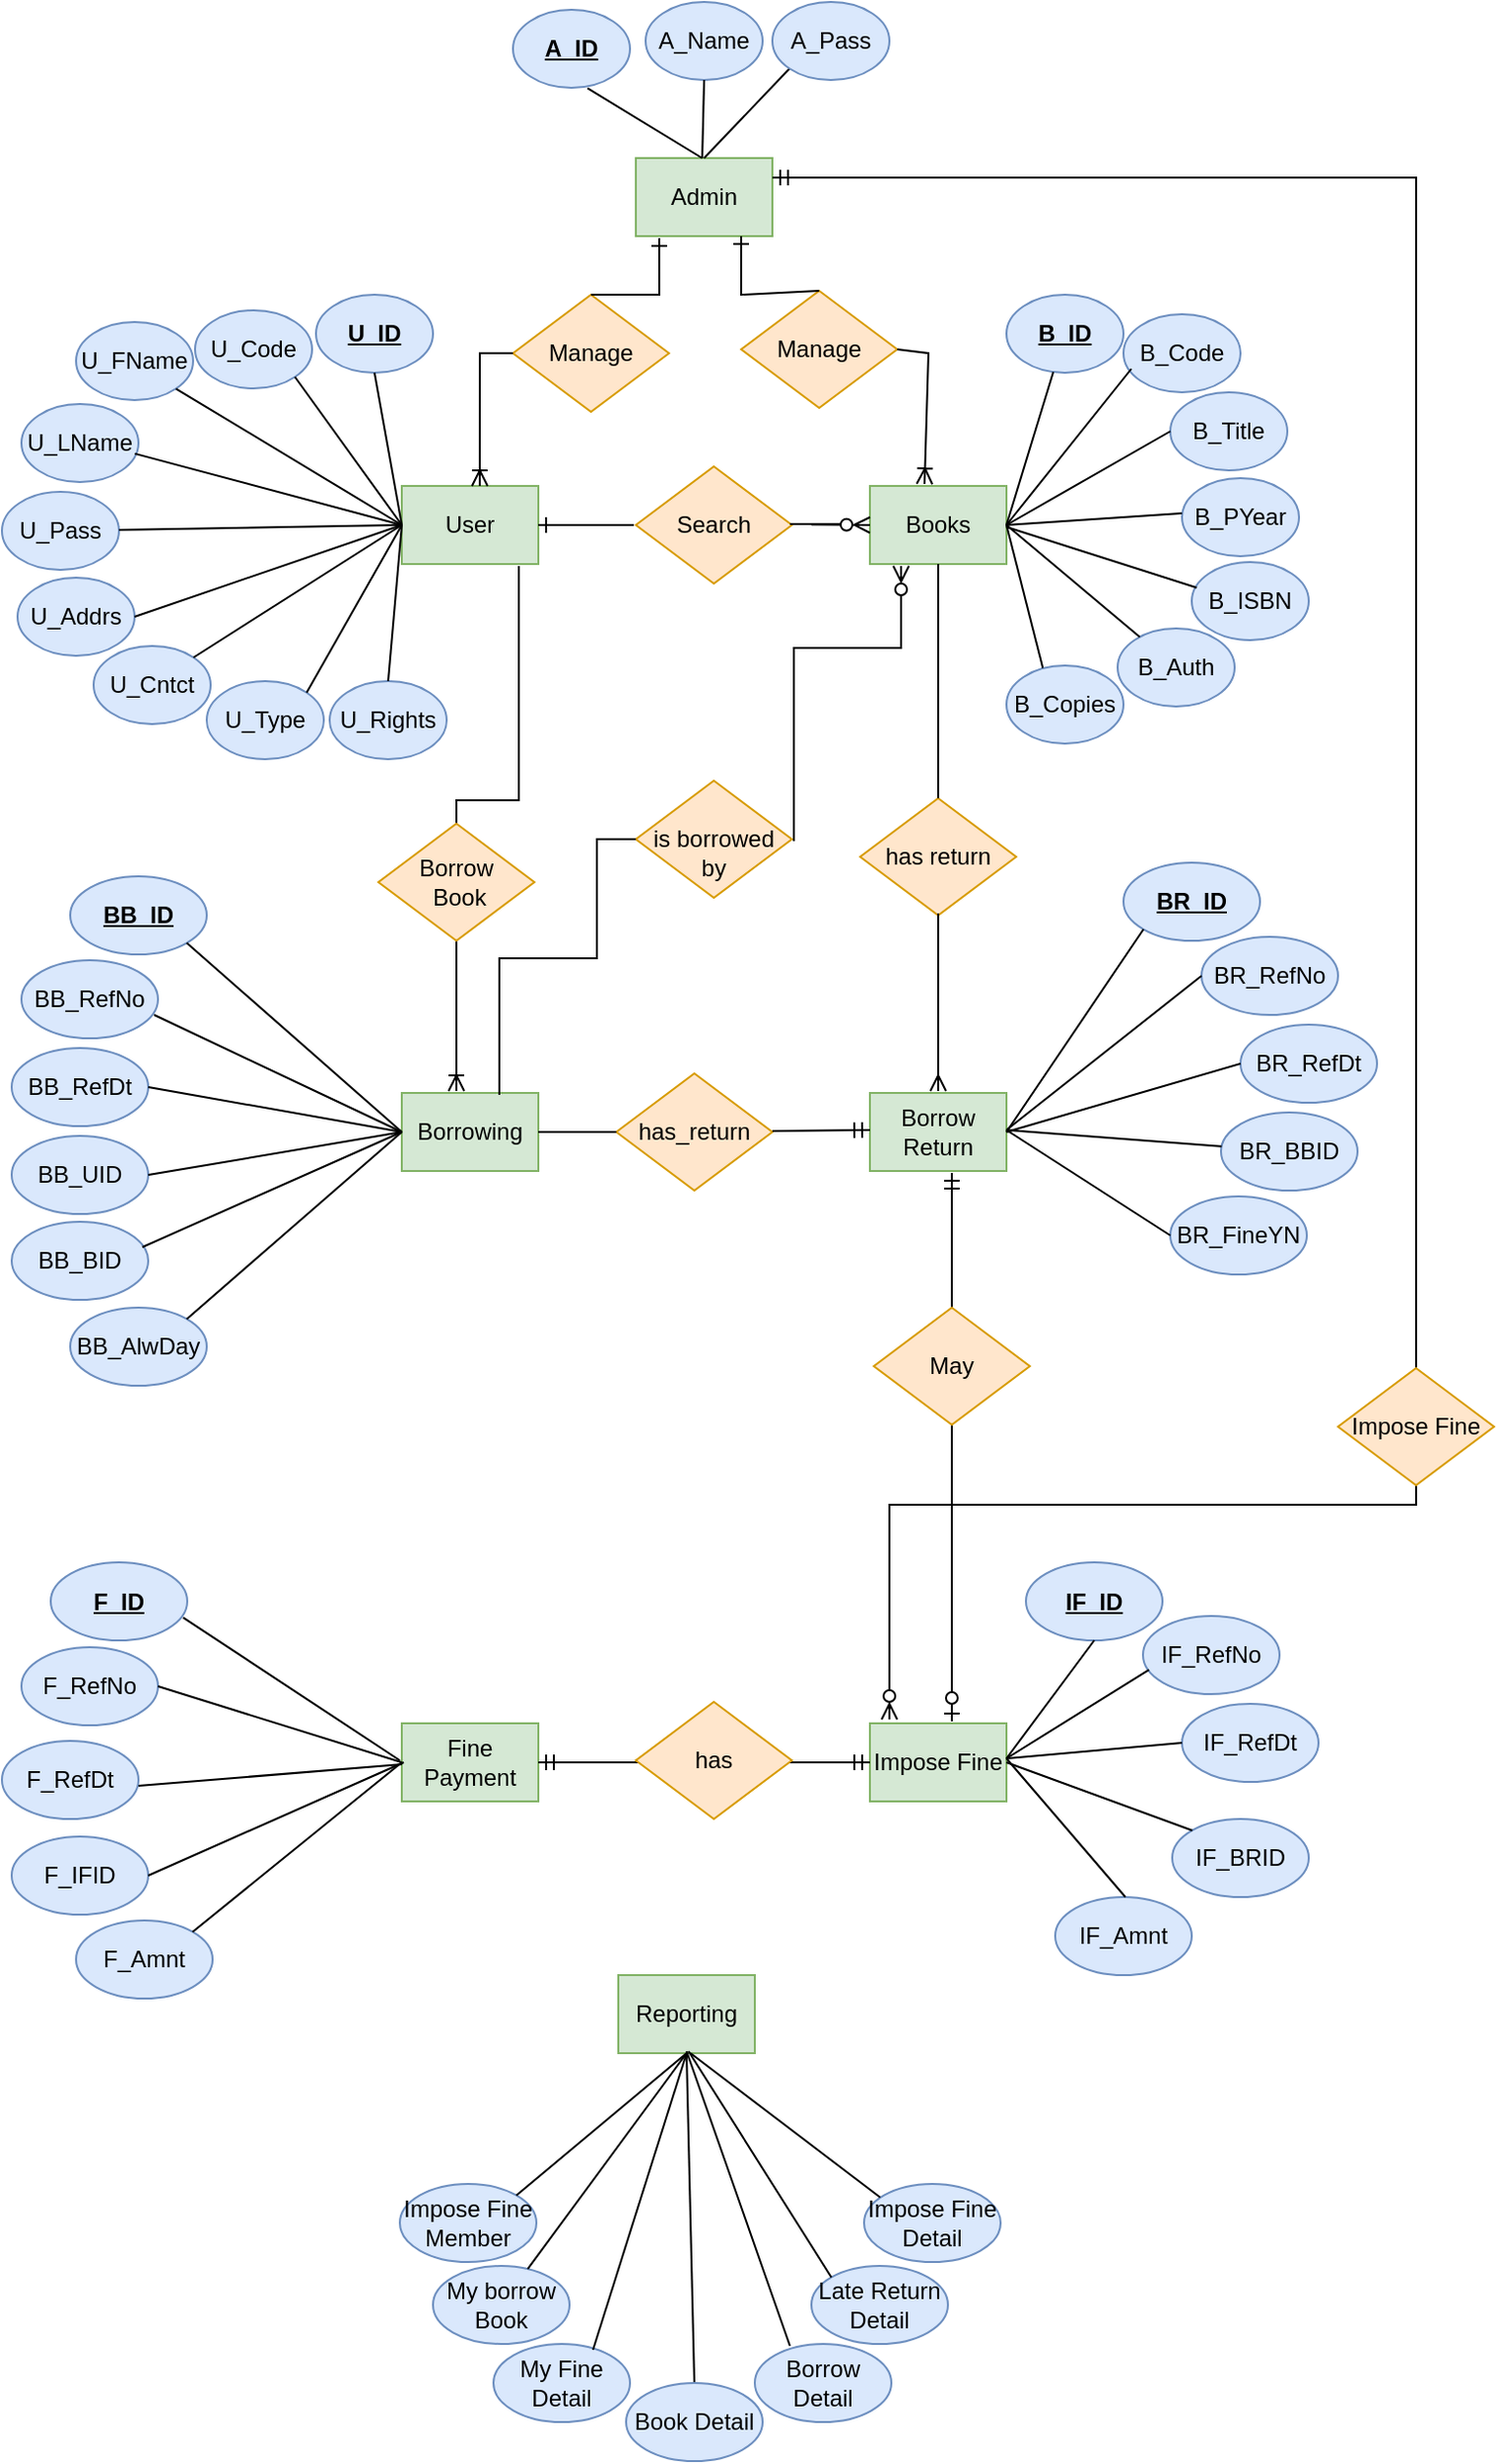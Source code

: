 <mxfile version="22.1.4" type="device" pages="2">
  <diagram name="Page-1" id="WQARhl-FKVITCLRpHLHu">
    <mxGraphModel dx="880" dy="446" grid="1" gridSize="10" guides="1" tooltips="1" connect="1" arrows="1" fold="1" page="1" pageScale="1" pageWidth="827" pageHeight="1169" math="0" shadow="0">
      <root>
        <mxCell id="0" />
        <mxCell id="1" parent="0" />
        <mxCell id="soU9A6euAvQVNGEZgH7Y-1" value="User" style="rounded=0;whiteSpace=wrap;html=1;fillColor=#d5e8d4;strokeColor=#82b366;" parent="1" vertex="1">
          <mxGeometry x="240" y="278" width="70" height="40" as="geometry" />
        </mxCell>
        <mxCell id="soU9A6euAvQVNGEZgH7Y-2" value="U_ID" style="ellipse;whiteSpace=wrap;html=1;fontStyle=5;fillColor=#dae8fc;strokeColor=#6c8ebf;" parent="1" vertex="1">
          <mxGeometry x="196" y="180" width="60" height="40" as="geometry" />
        </mxCell>
        <mxCell id="soU9A6euAvQVNGEZgH7Y-3" value="U_FName" style="ellipse;whiteSpace=wrap;html=1;fillColor=#dae8fc;strokeColor=#6c8ebf;" parent="1" vertex="1">
          <mxGeometry x="73" y="194" width="60" height="40" as="geometry" />
        </mxCell>
        <mxCell id="soU9A6euAvQVNGEZgH7Y-4" value="U_Pass" style="ellipse;whiteSpace=wrap;html=1;fillColor=#dae8fc;strokeColor=#6c8ebf;" parent="1" vertex="1">
          <mxGeometry x="35" y="281" width="60" height="40" as="geometry" />
        </mxCell>
        <mxCell id="soU9A6euAvQVNGEZgH7Y-5" value="U_Addrs" style="ellipse;whiteSpace=wrap;html=1;fillColor=#dae8fc;strokeColor=#6c8ebf;" parent="1" vertex="1">
          <mxGeometry x="43" y="325" width="60" height="40" as="geometry" />
        </mxCell>
        <mxCell id="soU9A6euAvQVNGEZgH7Y-6" value="U_Cntct" style="ellipse;whiteSpace=wrap;html=1;fillColor=#dae8fc;strokeColor=#6c8ebf;" parent="1" vertex="1">
          <mxGeometry x="82" y="360" width="60" height="40" as="geometry" />
        </mxCell>
        <mxCell id="soU9A6euAvQVNGEZgH7Y-7" value="U_Type" style="ellipse;whiteSpace=wrap;html=1;fillColor=#dae8fc;strokeColor=#6c8ebf;" parent="1" vertex="1">
          <mxGeometry x="140" y="378" width="60" height="40" as="geometry" />
        </mxCell>
        <mxCell id="soU9A6euAvQVNGEZgH7Y-8" value="U_Code" style="ellipse;whiteSpace=wrap;html=1;fillColor=#dae8fc;strokeColor=#6c8ebf;" parent="1" vertex="1">
          <mxGeometry x="134" y="188" width="60" height="40" as="geometry" />
        </mxCell>
        <mxCell id="soU9A6euAvQVNGEZgH7Y-9" value="U_Rights" style="ellipse;whiteSpace=wrap;html=1;fillColor=#dae8fc;strokeColor=#6c8ebf;" parent="1" vertex="1">
          <mxGeometry x="203" y="378" width="60" height="40" as="geometry" />
        </mxCell>
        <mxCell id="soU9A6euAvQVNGEZgH7Y-11" value="" style="endArrow=none;html=1;rounded=0;entryX=0.5;entryY=1;entryDx=0;entryDy=0;" parent="1" target="soU9A6euAvQVNGEZgH7Y-2" edge="1">
          <mxGeometry width="50" height="50" relative="1" as="geometry">
            <mxPoint x="240" y="298" as="sourcePoint" />
            <mxPoint x="235" y="258" as="targetPoint" />
          </mxGeometry>
        </mxCell>
        <mxCell id="soU9A6euAvQVNGEZgH7Y-12" value="" style="endArrow=none;html=1;rounded=0;entryX=1;entryY=1;entryDx=0;entryDy=0;" parent="1" target="soU9A6euAvQVNGEZgH7Y-8" edge="1">
          <mxGeometry width="50" height="50" relative="1" as="geometry">
            <mxPoint x="240" y="298" as="sourcePoint" />
            <mxPoint x="120" y="248" as="targetPoint" />
          </mxGeometry>
        </mxCell>
        <mxCell id="soU9A6euAvQVNGEZgH7Y-13" value="" style="endArrow=none;html=1;rounded=0;entryX=1;entryY=1;entryDx=0;entryDy=0;" parent="1" target="soU9A6euAvQVNGEZgH7Y-3" edge="1">
          <mxGeometry width="50" height="50" relative="1" as="geometry">
            <mxPoint x="240" y="298" as="sourcePoint" />
            <mxPoint x="150" y="230" as="targetPoint" />
          </mxGeometry>
        </mxCell>
        <mxCell id="soU9A6euAvQVNGEZgH7Y-14" value="" style="endArrow=none;html=1;rounded=0;" parent="1" target="soU9A6euAvQVNGEZgH7Y-4" edge="1">
          <mxGeometry width="50" height="50" relative="1" as="geometry">
            <mxPoint x="240" y="298" as="sourcePoint" />
            <mxPoint x="110" y="308" as="targetPoint" />
          </mxGeometry>
        </mxCell>
        <mxCell id="soU9A6euAvQVNGEZgH7Y-15" value="" style="endArrow=none;html=1;rounded=0;entryX=1;entryY=0.5;entryDx=0;entryDy=0;" parent="1" target="soU9A6euAvQVNGEZgH7Y-5" edge="1">
          <mxGeometry width="50" height="50" relative="1" as="geometry">
            <mxPoint x="240" y="298" as="sourcePoint" />
            <mxPoint x="106" y="348" as="targetPoint" />
          </mxGeometry>
        </mxCell>
        <mxCell id="soU9A6euAvQVNGEZgH7Y-16" value="" style="endArrow=none;html=1;rounded=0;entryX=1;entryY=0;entryDx=0;entryDy=0;" parent="1" target="soU9A6euAvQVNGEZgH7Y-6" edge="1">
          <mxGeometry width="50" height="50" relative="1" as="geometry">
            <mxPoint x="240" y="298" as="sourcePoint" />
            <mxPoint x="101" y="394" as="targetPoint" />
          </mxGeometry>
        </mxCell>
        <mxCell id="soU9A6euAvQVNGEZgH7Y-17" value="" style="endArrow=none;html=1;rounded=0;entryX=1;entryY=0;entryDx=0;entryDy=0;" parent="1" target="soU9A6euAvQVNGEZgH7Y-7" edge="1">
          <mxGeometry width="50" height="50" relative="1" as="geometry">
            <mxPoint x="240" y="298" as="sourcePoint" />
            <mxPoint x="130" y="483" as="targetPoint" />
          </mxGeometry>
        </mxCell>
        <mxCell id="soU9A6euAvQVNGEZgH7Y-18" value="" style="endArrow=none;html=1;rounded=0;entryX=0.5;entryY=0;entryDx=0;entryDy=0;exitX=0;exitY=0.5;exitDx=0;exitDy=0;" parent="1" source="soU9A6euAvQVNGEZgH7Y-1" target="soU9A6euAvQVNGEZgH7Y-9" edge="1">
          <mxGeometry width="50" height="50" relative="1" as="geometry">
            <mxPoint x="220" y="343" as="sourcePoint" />
            <mxPoint x="140" y="493" as="targetPoint" />
          </mxGeometry>
        </mxCell>
        <mxCell id="soU9A6euAvQVNGEZgH7Y-19" value="Books" style="rounded=0;whiteSpace=wrap;html=1;direction=east;fillColor=#d5e8d4;strokeColor=#82b366;" parent="1" vertex="1">
          <mxGeometry x="480" y="278" width="70" height="40" as="geometry" />
        </mxCell>
        <mxCell id="soU9A6euAvQVNGEZgH7Y-20" value="B_ID" style="ellipse;whiteSpace=wrap;html=1;direction=east;fontStyle=5;fillColor=#dae8fc;strokeColor=#6c8ebf;" parent="1" vertex="1">
          <mxGeometry x="550" y="180" width="60" height="40" as="geometry" />
        </mxCell>
        <mxCell id="soU9A6euAvQVNGEZgH7Y-21" value="B_Title" style="ellipse;whiteSpace=wrap;html=1;direction=east;fillColor=#dae8fc;strokeColor=#6c8ebf;" parent="1" vertex="1">
          <mxGeometry x="634" y="230" width="60" height="40" as="geometry" />
        </mxCell>
        <mxCell id="soU9A6euAvQVNGEZgH7Y-22" value="B_Auth" style="ellipse;whiteSpace=wrap;html=1;direction=east;fillColor=#dae8fc;strokeColor=#6c8ebf;" parent="1" vertex="1">
          <mxGeometry x="607" y="351" width="60" height="40" as="geometry" />
        </mxCell>
        <mxCell id="soU9A6euAvQVNGEZgH7Y-24" value="B_Copies" style="ellipse;whiteSpace=wrap;html=1;direction=east;fillColor=#dae8fc;strokeColor=#6c8ebf;" parent="1" vertex="1">
          <mxGeometry x="550" y="370" width="60" height="40" as="geometry" />
        </mxCell>
        <mxCell id="soU9A6euAvQVNGEZgH7Y-26" value="B_Code" style="ellipse;whiteSpace=wrap;html=1;direction=east;fillColor=#dae8fc;strokeColor=#6c8ebf;" parent="1" vertex="1">
          <mxGeometry x="610" y="190" width="60" height="40" as="geometry" />
        </mxCell>
        <mxCell id="soU9A6euAvQVNGEZgH7Y-36" value="Borrowing" style="rounded=0;whiteSpace=wrap;html=1;direction=east;fillColor=#d5e8d4;strokeColor=#82b366;" parent="1" vertex="1">
          <mxGeometry x="240" y="589" width="70" height="40" as="geometry" />
        </mxCell>
        <mxCell id="soU9A6euAvQVNGEZgH7Y-39" value="BB_ID" style="ellipse;whiteSpace=wrap;html=1;fontStyle=5;fillColor=#dae8fc;strokeColor=#6c8ebf;" parent="1" vertex="1">
          <mxGeometry x="70" y="478" width="70" height="40" as="geometry" />
        </mxCell>
        <mxCell id="soU9A6euAvQVNGEZgH7Y-40" value="BB_RefDt" style="ellipse;whiteSpace=wrap;html=1;fillColor=#dae8fc;strokeColor=#6c8ebf;" parent="1" vertex="1">
          <mxGeometry x="40" y="566" width="70" height="40" as="geometry" />
        </mxCell>
        <mxCell id="soU9A6euAvQVNGEZgH7Y-41" value="BB_UID" style="ellipse;whiteSpace=wrap;html=1;fillColor=#dae8fc;strokeColor=#6c8ebf;" parent="1" vertex="1">
          <mxGeometry x="40" y="611" width="70" height="40" as="geometry" />
        </mxCell>
        <mxCell id="soU9A6euAvQVNGEZgH7Y-42" value="BB_BID" style="ellipse;whiteSpace=wrap;html=1;fillColor=#dae8fc;strokeColor=#6c8ebf;" parent="1" vertex="1">
          <mxGeometry x="40" y="655" width="70" height="40" as="geometry" />
        </mxCell>
        <mxCell id="soU9A6euAvQVNGEZgH7Y-43" value="BB_AlwDay" style="ellipse;whiteSpace=wrap;html=1;fillColor=#dae8fc;strokeColor=#6c8ebf;" parent="1" vertex="1">
          <mxGeometry x="70" y="699" width="70" height="40" as="geometry" />
        </mxCell>
        <mxCell id="soU9A6euAvQVNGEZgH7Y-51" value="Fine Payment" style="rounded=0;whiteSpace=wrap;html=1;direction=east;fillColor=#d5e8d4;strokeColor=#82b366;" parent="1" vertex="1">
          <mxGeometry x="240" y="912" width="70" height="40" as="geometry" />
        </mxCell>
        <mxCell id="soU9A6euAvQVNGEZgH7Y-52" value="F_ID" style="ellipse;whiteSpace=wrap;html=1;fontStyle=5;fillColor=#dae8fc;strokeColor=#6c8ebf;" parent="1" vertex="1">
          <mxGeometry x="60" y="829.5" width="70" height="40" as="geometry" />
        </mxCell>
        <mxCell id="soU9A6euAvQVNGEZgH7Y-53" value="F_RefNo" style="ellipse;whiteSpace=wrap;html=1;fillColor=#dae8fc;strokeColor=#6c8ebf;" parent="1" vertex="1">
          <mxGeometry x="45" y="873" width="70" height="40" as="geometry" />
        </mxCell>
        <mxCell id="soU9A6euAvQVNGEZgH7Y-54" value="F_RefDt" style="ellipse;whiteSpace=wrap;html=1;fillColor=#dae8fc;strokeColor=#6c8ebf;" parent="1" vertex="1">
          <mxGeometry x="35" y="921" width="70" height="40" as="geometry" />
        </mxCell>
        <mxCell id="soU9A6euAvQVNGEZgH7Y-58" value="" style="endArrow=none;html=1;rounded=0;exitX=0;exitY=0.5;exitDx=0;exitDy=0;entryX=1;entryY=0.5;entryDx=0;entryDy=0;" parent="1" source="soU9A6euAvQVNGEZgH7Y-51" target="soU9A6euAvQVNGEZgH7Y-53" edge="1">
          <mxGeometry width="50" height="50" relative="1" as="geometry">
            <mxPoint x="175" y="970" as="sourcePoint" />
            <mxPoint x="300" y="890" as="targetPoint" />
          </mxGeometry>
        </mxCell>
        <mxCell id="soU9A6euAvQVNGEZgH7Y-62" value="BB_RefNo" style="ellipse;whiteSpace=wrap;html=1;fillColor=#dae8fc;strokeColor=#6c8ebf;" parent="1" vertex="1">
          <mxGeometry x="45" y="521" width="70" height="40" as="geometry" />
        </mxCell>
        <mxCell id="ZpRH4vS81PcK0V856r_r-1" value="Borrow Return" style="rounded=0;whiteSpace=wrap;html=1;direction=east;fillColor=#d5e8d4;strokeColor=#82b366;" parent="1" vertex="1">
          <mxGeometry x="480" y="589" width="70" height="40" as="geometry" />
        </mxCell>
        <mxCell id="ZpRH4vS81PcK0V856r_r-2" value="BR_ID" style="ellipse;whiteSpace=wrap;html=1;fontStyle=5;fillColor=#dae8fc;strokeColor=#6c8ebf;" parent="1" vertex="1">
          <mxGeometry x="610" y="471" width="70" height="40" as="geometry" />
        </mxCell>
        <mxCell id="ZpRH4vS81PcK0V856r_r-3" value="BR_RefDt" style="ellipse;whiteSpace=wrap;html=1;fillColor=#dae8fc;strokeColor=#6c8ebf;" parent="1" vertex="1">
          <mxGeometry x="670" y="554" width="70" height="40" as="geometry" />
        </mxCell>
        <mxCell id="ZpRH4vS81PcK0V856r_r-4" value="BR_BBID" style="ellipse;whiteSpace=wrap;html=1;fillColor=#dae8fc;strokeColor=#6c8ebf;" parent="1" vertex="1">
          <mxGeometry x="660" y="599" width="70" height="40" as="geometry" />
        </mxCell>
        <mxCell id="ZpRH4vS81PcK0V856r_r-6" value="BR_FineYN" style="ellipse;whiteSpace=wrap;html=1;fillColor=#dae8fc;strokeColor=#6c8ebf;" parent="1" vertex="1">
          <mxGeometry x="634" y="642" width="70" height="40" as="geometry" />
        </mxCell>
        <mxCell id="ZpRH4vS81PcK0V856r_r-7" value="" style="endArrow=none;html=1;rounded=0;exitX=1;exitY=0.5;exitDx=0;exitDy=0;entryX=0;entryY=1;entryDx=0;entryDy=0;" parent="1" source="ZpRH4vS81PcK0V856r_r-1" target="ZpRH4vS81PcK0V856r_r-2" edge="1">
          <mxGeometry width="50" height="50" relative="1" as="geometry">
            <mxPoint x="560" y="580" as="sourcePoint" />
            <mxPoint x="600" y="514" as="targetPoint" />
          </mxGeometry>
        </mxCell>
        <mxCell id="ZpRH4vS81PcK0V856r_r-8" value="" style="endArrow=none;html=1;rounded=0;exitX=1;exitY=0.5;exitDx=0;exitDy=0;entryX=0;entryY=0.5;entryDx=0;entryDy=0;" parent="1" source="ZpRH4vS81PcK0V856r_r-1" target="ZpRH4vS81PcK0V856r_r-3" edge="1">
          <mxGeometry width="50" height="50" relative="1" as="geometry">
            <mxPoint x="560" y="618" as="sourcePoint" />
            <mxPoint x="620" y="540" as="targetPoint" />
          </mxGeometry>
        </mxCell>
        <mxCell id="ZpRH4vS81PcK0V856r_r-9" value="" style="endArrow=none;html=1;rounded=0;" parent="1" target="ZpRH4vS81PcK0V856r_r-4" edge="1">
          <mxGeometry width="50" height="50" relative="1" as="geometry">
            <mxPoint x="550" y="608" as="sourcePoint" />
            <mxPoint x="640" y="568" as="targetPoint" />
          </mxGeometry>
        </mxCell>
        <mxCell id="ZpRH4vS81PcK0V856r_r-11" value="" style="endArrow=none;html=1;rounded=0;entryX=0;entryY=0.5;entryDx=0;entryDy=0;" parent="1" target="ZpRH4vS81PcK0V856r_r-6" edge="1">
          <mxGeometry width="50" height="50" relative="1" as="geometry">
            <mxPoint x="550" y="608" as="sourcePoint" />
            <mxPoint x="610" y="671" as="targetPoint" />
          </mxGeometry>
        </mxCell>
        <mxCell id="ZpRH4vS81PcK0V856r_r-12" value="BR_RefNo" style="ellipse;whiteSpace=wrap;html=1;fillColor=#dae8fc;strokeColor=#6c8ebf;" parent="1" vertex="1">
          <mxGeometry x="650" y="509" width="70" height="40" as="geometry" />
        </mxCell>
        <mxCell id="ZpRH4vS81PcK0V856r_r-13" value="" style="endArrow=none;html=1;rounded=0;entryX=0;entryY=0.5;entryDx=0;entryDy=0;" parent="1" target="ZpRH4vS81PcK0V856r_r-12" edge="1">
          <mxGeometry width="50" height="50" relative="1" as="geometry">
            <mxPoint x="550" y="608" as="sourcePoint" />
            <mxPoint x="590" y="502" as="targetPoint" />
          </mxGeometry>
        </mxCell>
        <mxCell id="ZpRH4vS81PcK0V856r_r-16" value="F_Amnt" style="ellipse;whiteSpace=wrap;html=1;fillColor=#dae8fc;strokeColor=#6c8ebf;" parent="1" vertex="1">
          <mxGeometry x="73" y="1013" width="70" height="40" as="geometry" />
        </mxCell>
        <mxCell id="ZpRH4vS81PcK0V856r_r-32" value="Search" style="rhombus;whiteSpace=wrap;html=1;fillColor=#ffe6cc;strokeColor=#d79b00;" parent="1" vertex="1">
          <mxGeometry x="360" y="268" width="80" height="60" as="geometry" />
        </mxCell>
        <mxCell id="xb1grsWNaDglziIS0Vpw-1" value="" style="endArrow=none;html=1;rounded=0;" parent="1" target="soU9A6euAvQVNGEZgH7Y-20" edge="1">
          <mxGeometry width="50" height="50" relative="1" as="geometry">
            <mxPoint x="550" y="298" as="sourcePoint" />
            <mxPoint x="600" y="248" as="targetPoint" />
          </mxGeometry>
        </mxCell>
        <mxCell id="xb1grsWNaDglziIS0Vpw-2" value="" style="endArrow=none;html=1;rounded=0;entryX=0.067;entryY=0.7;entryDx=0;entryDy=0;entryPerimeter=0;" parent="1" target="soU9A6euAvQVNGEZgH7Y-26" edge="1">
          <mxGeometry width="50" height="50" relative="1" as="geometry">
            <mxPoint x="550" y="298" as="sourcePoint" />
            <mxPoint x="626" y="228" as="targetPoint" />
          </mxGeometry>
        </mxCell>
        <mxCell id="xb1grsWNaDglziIS0Vpw-3" value="" style="endArrow=none;html=1;rounded=0;exitX=1;exitY=0.5;exitDx=0;exitDy=0;entryX=0;entryY=0.5;entryDx=0;entryDy=0;" parent="1" source="soU9A6euAvQVNGEZgH7Y-19" target="soU9A6euAvQVNGEZgH7Y-21" edge="1">
          <mxGeometry width="50" height="50" relative="1" as="geometry">
            <mxPoint x="564" y="308" as="sourcePoint" />
            <mxPoint x="630" y="263" as="targetPoint" />
          </mxGeometry>
        </mxCell>
        <mxCell id="xb1grsWNaDglziIS0Vpw-4" value="" style="endArrow=none;html=1;rounded=0;exitX=1;exitY=0.5;exitDx=0;exitDy=0;" parent="1" source="soU9A6euAvQVNGEZgH7Y-19" target="soU9A6euAvQVNGEZgH7Y-22" edge="1">
          <mxGeometry width="50" height="50" relative="1" as="geometry">
            <mxPoint x="560" y="308" as="sourcePoint" />
            <mxPoint x="644" y="298" as="targetPoint" />
          </mxGeometry>
        </mxCell>
        <mxCell id="xb1grsWNaDglziIS0Vpw-5" value="" style="endArrow=none;html=1;rounded=0;exitX=1;exitY=0.5;exitDx=0;exitDy=0;entryX=0.311;entryY=0.031;entryDx=0;entryDy=0;entryPerimeter=0;" parent="1" source="soU9A6euAvQVNGEZgH7Y-19" target="soU9A6euAvQVNGEZgH7Y-24" edge="1">
          <mxGeometry width="50" height="50" relative="1" as="geometry">
            <mxPoint x="560" y="308" as="sourcePoint" />
            <mxPoint x="642" y="331" as="targetPoint" />
          </mxGeometry>
        </mxCell>
        <mxCell id="xb1grsWNaDglziIS0Vpw-6" value="" style="endArrow=none;html=1;rounded=0;exitX=0;exitY=0.5;exitDx=0;exitDy=0;entryX=1;entryY=1;entryDx=0;entryDy=0;" parent="1" source="soU9A6euAvQVNGEZgH7Y-36" target="soU9A6euAvQVNGEZgH7Y-39" edge="1">
          <mxGeometry width="50" height="50" relative="1" as="geometry">
            <mxPoint x="110" y="615" as="sourcePoint" />
            <mxPoint x="140" y="499" as="targetPoint" />
          </mxGeometry>
        </mxCell>
        <mxCell id="xb1grsWNaDglziIS0Vpw-7" value="" style="endArrow=none;html=1;rounded=0;exitX=0;exitY=0.5;exitDx=0;exitDy=0;entryX=0.929;entryY=0.7;entryDx=0;entryDy=0;entryPerimeter=0;" parent="1" source="soU9A6euAvQVNGEZgH7Y-36" edge="1">
          <mxGeometry width="50" height="50" relative="1" as="geometry">
            <mxPoint x="253" y="619" as="sourcePoint" />
            <mxPoint x="113.03" y="549" as="targetPoint" />
          </mxGeometry>
        </mxCell>
        <mxCell id="xb1grsWNaDglziIS0Vpw-8" value="" style="endArrow=none;html=1;rounded=0;entryX=1;entryY=0.5;entryDx=0;entryDy=0;" parent="1" target="soU9A6euAvQVNGEZgH7Y-40" edge="1">
          <mxGeometry width="50" height="50" relative="1" as="geometry">
            <mxPoint x="240" y="609" as="sourcePoint" />
            <mxPoint x="123.03" y="559" as="targetPoint" />
          </mxGeometry>
        </mxCell>
        <mxCell id="xb1grsWNaDglziIS0Vpw-9" value="" style="endArrow=none;html=1;rounded=0;entryX=1;entryY=0.5;entryDx=0;entryDy=0;exitX=0;exitY=0.5;exitDx=0;exitDy=0;" parent="1" source="soU9A6euAvQVNGEZgH7Y-36" target="soU9A6euAvQVNGEZgH7Y-41" edge="1">
          <mxGeometry width="50" height="50" relative="1" as="geometry">
            <mxPoint x="250" y="619" as="sourcePoint" />
            <mxPoint x="120" y="596" as="targetPoint" />
          </mxGeometry>
        </mxCell>
        <mxCell id="xb1grsWNaDglziIS0Vpw-10" value="" style="endArrow=none;html=1;rounded=0;entryX=0.957;entryY=0.325;entryDx=0;entryDy=0;entryPerimeter=0;" parent="1" target="soU9A6euAvQVNGEZgH7Y-42" edge="1">
          <mxGeometry width="50" height="50" relative="1" as="geometry">
            <mxPoint x="240" y="609" as="sourcePoint" />
            <mxPoint x="120" y="641" as="targetPoint" />
          </mxGeometry>
        </mxCell>
        <mxCell id="xb1grsWNaDglziIS0Vpw-11" value="" style="endArrow=none;html=1;rounded=0;entryX=1;entryY=0;entryDx=0;entryDy=0;exitX=0;exitY=0.5;exitDx=0;exitDy=0;" parent="1" source="soU9A6euAvQVNGEZgH7Y-36" target="soU9A6euAvQVNGEZgH7Y-43" edge="1">
          <mxGeometry width="50" height="50" relative="1" as="geometry">
            <mxPoint x="260" y="629" as="sourcePoint" />
            <mxPoint x="130" y="651" as="targetPoint" />
          </mxGeometry>
        </mxCell>
        <mxCell id="xb1grsWNaDglziIS0Vpw-17" style="edgeStyle=orthogonalEdgeStyle;rounded=0;orthogonalLoop=1;jettySize=auto;html=1;exitX=0.5;exitY=1;exitDx=0;exitDy=0;" parent="1" edge="1">
          <mxGeometry relative="1" as="geometry">
            <mxPoint x="655" y="683" as="sourcePoint" />
            <mxPoint x="655" y="683" as="targetPoint" />
          </mxGeometry>
        </mxCell>
        <mxCell id="xb1grsWNaDglziIS0Vpw-18" value="" style="edgeStyle=entityRelationEdgeStyle;fontSize=12;html=1;endArrow=ERzeroToMany;endFill=1;rounded=0;" parent="1" edge="1">
          <mxGeometry width="100" height="100" relative="1" as="geometry">
            <mxPoint x="439" y="297.5" as="sourcePoint" />
            <mxPoint x="480" y="298" as="targetPoint" />
            <Array as="points">
              <mxPoint x="369" y="237.5" />
              <mxPoint x="549" y="247.5" />
            </Array>
          </mxGeometry>
        </mxCell>
        <mxCell id="xb1grsWNaDglziIS0Vpw-20" value="&lt;br&gt;is borrowed by" style="rhombus;whiteSpace=wrap;html=1;fillColor=#ffe6cc;strokeColor=#d79b00;" parent="1" vertex="1">
          <mxGeometry x="360" y="429" width="80" height="60" as="geometry" />
        </mxCell>
        <mxCell id="xb1grsWNaDglziIS0Vpw-21" value="" style="fontSize=12;html=1;endArrow=ERzeroToMany;endFill=1;rounded=0;exitX=1;exitY=0.5;exitDx=0;exitDy=0;" parent="1" edge="1">
          <mxGeometry width="100" height="100" relative="1" as="geometry">
            <mxPoint x="441" y="460" as="sourcePoint" />
            <mxPoint x="496" y="319" as="targetPoint" />
            <Array as="points">
              <mxPoint x="441" y="361" />
              <mxPoint x="496" y="361" />
            </Array>
          </mxGeometry>
        </mxCell>
        <mxCell id="eGpDj41UEJ41Ew0HX_uD-2" value="" style="endArrow=none;html=1;rounded=0;" parent="1" edge="1">
          <mxGeometry relative="1" as="geometry">
            <mxPoint x="290" y="590" as="sourcePoint" />
            <mxPoint x="360" y="459" as="targetPoint" />
            <Array as="points">
              <mxPoint x="290" y="520" />
              <mxPoint x="340" y="520" />
              <mxPoint x="340" y="459" />
            </Array>
          </mxGeometry>
        </mxCell>
        <mxCell id="ZpRH4vS81PcK0V856r_r-22" value="has_return" style="rhombus;whiteSpace=wrap;html=1;fillColor=#ffe6cc;strokeColor=#d79b00;" parent="1" vertex="1">
          <mxGeometry x="350" y="579" width="80" height="60" as="geometry" />
        </mxCell>
        <mxCell id="eGpDj41UEJ41Ew0HX_uD-13" value="" style="fontSize=12;html=1;endArrow=ERmandOne;rounded=0;" parent="1" edge="1">
          <mxGeometry width="100" height="100" relative="1" as="geometry">
            <mxPoint x="430" y="608.5" as="sourcePoint" />
            <mxPoint x="480" y="608" as="targetPoint" />
          </mxGeometry>
        </mxCell>
        <mxCell id="eGpDj41UEJ41Ew0HX_uD-15" value="" style="line;strokeWidth=1;rotatable=0;dashed=0;labelPosition=right;align=left;verticalAlign=middle;spacingTop=0;spacingLeft=6;points=[];portConstraint=eastwest;" parent="1" vertex="1">
          <mxGeometry x="310" y="604" width="40" height="10" as="geometry" />
        </mxCell>
        <mxCell id="eGpDj41UEJ41Ew0HX_uD-19" value="has return" style="rhombus;whiteSpace=wrap;html=1;fillColor=#ffe6cc;strokeColor=#d79b00;" parent="1" vertex="1">
          <mxGeometry x="475" y="438" width="80" height="60" as="geometry" />
        </mxCell>
        <mxCell id="eGpDj41UEJ41Ew0HX_uD-20" value="" style="endArrow=none;html=1;rounded=0;exitX=0.5;exitY=0;exitDx=0;exitDy=0;" parent="1" source="eGpDj41UEJ41Ew0HX_uD-19" target="soU9A6euAvQVNGEZgH7Y-19" edge="1">
          <mxGeometry relative="1" as="geometry">
            <mxPoint x="410" y="439" as="sourcePoint" />
            <mxPoint x="525" y="328" as="targetPoint" />
            <Array as="points" />
          </mxGeometry>
        </mxCell>
        <mxCell id="eGpDj41UEJ41Ew0HX_uD-38" value="Admin" style="rounded=0;whiteSpace=wrap;html=1;fillColor=#d5e8d4;strokeColor=#82b366;" parent="1" vertex="1">
          <mxGeometry x="360" y="110" width="70" height="40" as="geometry" />
        </mxCell>
        <mxCell id="eGpDj41UEJ41Ew0HX_uD-56" value="" style="endArrow=none;html=1;rounded=0;exitX=0.5;exitY=0;exitDx=0;exitDy=0;entryX=0;entryY=1;entryDx=0;entryDy=0;" parent="1" source="eGpDj41UEJ41Ew0HX_uD-38" target="eGpDj41UEJ41Ew0HX_uD-59" edge="1">
          <mxGeometry width="50" height="50" relative="1" as="geometry">
            <mxPoint x="529" y="140" as="sourcePoint" />
            <mxPoint x="529" y="100" as="targetPoint" />
          </mxGeometry>
        </mxCell>
        <mxCell id="eGpDj41UEJ41Ew0HX_uD-57" value="A_ID" style="ellipse;whiteSpace=wrap;html=1;direction=east;fontStyle=5;fillColor=#dae8fc;strokeColor=#6c8ebf;" parent="1" vertex="1">
          <mxGeometry x="297" y="34" width="60" height="40" as="geometry" />
        </mxCell>
        <mxCell id="eGpDj41UEJ41Ew0HX_uD-58" value="A_Name" style="ellipse;whiteSpace=wrap;html=1;direction=east;fillColor=#dae8fc;strokeColor=#6c8ebf;" parent="1" vertex="1">
          <mxGeometry x="365" y="30" width="60" height="40" as="geometry" />
        </mxCell>
        <mxCell id="eGpDj41UEJ41Ew0HX_uD-59" value="A_Pass" style="ellipse;whiteSpace=wrap;html=1;direction=east;fillColor=#dae8fc;strokeColor=#6c8ebf;" parent="1" vertex="1">
          <mxGeometry x="430" y="30" width="60" height="40" as="geometry" />
        </mxCell>
        <mxCell id="eGpDj41UEJ41Ew0HX_uD-60" value="" style="endArrow=none;html=1;rounded=0;entryX=0.5;entryY=1;entryDx=0;entryDy=0;exitX=0.429;exitY=0;exitDx=0;exitDy=0;exitPerimeter=0;" parent="1" target="eGpDj41UEJ41Ew0HX_uD-58" edge="1">
          <mxGeometry width="50" height="50" relative="1" as="geometry">
            <mxPoint x="394.03" y="110" as="sourcePoint" />
            <mxPoint x="387.5" y="70" as="targetPoint" />
          </mxGeometry>
        </mxCell>
        <mxCell id="eGpDj41UEJ41Ew0HX_uD-61" value="" style="endArrow=none;html=1;rounded=0;entryX=1;entryY=1;entryDx=0;entryDy=0;" parent="1" edge="1">
          <mxGeometry width="50" height="50" relative="1" as="geometry">
            <mxPoint x="394" y="110" as="sourcePoint" />
            <mxPoint x="335.213" y="74.142" as="targetPoint" />
          </mxGeometry>
        </mxCell>
        <mxCell id="eGpDj41UEJ41Ew0HX_uD-62" value="Manage" style="rhombus;whiteSpace=wrap;html=1;fillColor=#ffe6cc;strokeColor=#d79b00;" parent="1" vertex="1">
          <mxGeometry x="297" y="180" width="80" height="60" as="geometry" />
        </mxCell>
        <mxCell id="eGpDj41UEJ41Ew0HX_uD-65" value="" style="fontSize=12;html=1;endArrow=ERone;endFill=1;rounded=0;entryX=0.171;entryY=1.025;entryDx=0;entryDy=0;entryPerimeter=0;exitX=0.5;exitY=0;exitDx=0;exitDy=0;" parent="1" source="eGpDj41UEJ41Ew0HX_uD-62" target="eGpDj41UEJ41Ew0HX_uD-38" edge="1">
          <mxGeometry width="100" height="100" relative="1" as="geometry">
            <mxPoint x="260" y="278" as="sourcePoint" />
            <mxPoint x="400" y="160" as="targetPoint" />
            <Array as="points">
              <mxPoint x="372" y="180" />
            </Array>
          </mxGeometry>
        </mxCell>
        <mxCell id="eGpDj41UEJ41Ew0HX_uD-66" value="" style="fontSize=12;html=1;endArrow=ERoneToMany;rounded=0;exitX=0;exitY=0.5;exitDx=0;exitDy=0;entryX=0.571;entryY=0;entryDx=0;entryDy=0;entryPerimeter=0;" parent="1" source="eGpDj41UEJ41Ew0HX_uD-62" target="soU9A6euAvQVNGEZgH7Y-1" edge="1">
          <mxGeometry width="100" height="100" relative="1" as="geometry">
            <mxPoint x="300" y="390" as="sourcePoint" />
            <mxPoint x="280" y="270" as="targetPoint" />
            <Array as="points">
              <mxPoint x="280" y="210" />
            </Array>
          </mxGeometry>
        </mxCell>
        <mxCell id="eGpDj41UEJ41Ew0HX_uD-67" value="Manage" style="rhombus;whiteSpace=wrap;html=1;fillColor=#ffe6cc;strokeColor=#d79b00;" parent="1" vertex="1">
          <mxGeometry x="414" y="178" width="80" height="60" as="geometry" />
        </mxCell>
        <mxCell id="eGpDj41UEJ41Ew0HX_uD-68" value="" style="fontSize=12;html=1;endArrow=ERone;endFill=1;rounded=0;entryX=0.571;entryY=1;entryDx=0;entryDy=0;entryPerimeter=0;exitX=0.5;exitY=0;exitDx=0;exitDy=0;" parent="1" source="eGpDj41UEJ41Ew0HX_uD-67" edge="1">
          <mxGeometry width="100" height="100" relative="1" as="geometry">
            <mxPoint x="351" y="180" as="sourcePoint" />
            <mxPoint x="414" y="150" as="targetPoint" />
            <Array as="points">
              <mxPoint x="414" y="180" />
            </Array>
          </mxGeometry>
        </mxCell>
        <mxCell id="eGpDj41UEJ41Ew0HX_uD-69" value="" style="fontSize=12;html=1;endArrow=ERoneToMany;rounded=0;exitX=1;exitY=0.5;exitDx=0;exitDy=0;" parent="1" source="eGpDj41UEJ41Ew0HX_uD-67" edge="1">
          <mxGeometry width="100" height="100" relative="1" as="geometry">
            <mxPoint x="493" y="210" as="sourcePoint" />
            <mxPoint x="508" y="277" as="targetPoint" />
            <Array as="points">
              <mxPoint x="510" y="210" />
            </Array>
          </mxGeometry>
        </mxCell>
        <mxCell id="eGpDj41UEJ41Ew0HX_uD-70" value="" style="fontSize=12;html=1;endArrow=ERone;endFill=1;rounded=0;entryX=1;entryY=0.5;entryDx=0;entryDy=0;exitX=0.96;exitY=0.8;exitDx=0;exitDy=0;exitPerimeter=0;" parent="1" target="soU9A6euAvQVNGEZgH7Y-1" edge="1">
          <mxGeometry width="100" height="100" relative="1" as="geometry">
            <mxPoint x="359" y="298" as="sourcePoint" />
            <mxPoint x="311" y="305" as="targetPoint" />
          </mxGeometry>
        </mxCell>
        <mxCell id="pevki5b9CbO4IoujtKry-1" value="Impose Fine" style="rounded=0;whiteSpace=wrap;html=1;direction=east;fillColor=#d5e8d4;strokeColor=#82b366;" parent="1" vertex="1">
          <mxGeometry x="480" y="912" width="70" height="40" as="geometry" />
        </mxCell>
        <mxCell id="pevki5b9CbO4IoujtKry-2" value="IF_ID" style="ellipse;whiteSpace=wrap;html=1;fontStyle=5;fillColor=#dae8fc;strokeColor=#6c8ebf;" parent="1" vertex="1">
          <mxGeometry x="560" y="829.5" width="70" height="40" as="geometry" />
        </mxCell>
        <mxCell id="pevki5b9CbO4IoujtKry-3" value="IF_RefNo" style="ellipse;whiteSpace=wrap;html=1;fillColor=#dae8fc;strokeColor=#6c8ebf;" parent="1" vertex="1">
          <mxGeometry x="620" y="857" width="70" height="40" as="geometry" />
        </mxCell>
        <mxCell id="pevki5b9CbO4IoujtKry-4" value="IF_RefDt" style="ellipse;whiteSpace=wrap;html=1;fillColor=#dae8fc;strokeColor=#6c8ebf;" parent="1" vertex="1">
          <mxGeometry x="640" y="902" width="70" height="40" as="geometry" />
        </mxCell>
        <mxCell id="pevki5b9CbO4IoujtKry-10" value="IF_Amnt" style="ellipse;whiteSpace=wrap;html=1;fillColor=#dae8fc;strokeColor=#6c8ebf;" parent="1" vertex="1">
          <mxGeometry x="575" y="1001" width="70" height="40" as="geometry" />
        </mxCell>
        <mxCell id="pevki5b9CbO4IoujtKry-13" value="IF_BRID" style="ellipse;whiteSpace=wrap;html=1;fillColor=#dae8fc;strokeColor=#6c8ebf;" parent="1" vertex="1">
          <mxGeometry x="635" y="961" width="70" height="40" as="geometry" />
        </mxCell>
        <mxCell id="pevki5b9CbO4IoujtKry-15" value="" style="endArrow=none;html=1;rounded=0;exitX=0;exitY=0.5;exitDx=0;exitDy=0;entryX=1;entryY=0;entryDx=0;entryDy=0;" parent="1" source="soU9A6euAvQVNGEZgH7Y-51" target="ZpRH4vS81PcK0V856r_r-16" edge="1">
          <mxGeometry width="50" height="50" relative="1" as="geometry">
            <mxPoint x="245" y="945" as="sourcePoint" />
            <mxPoint x="137.03" y="1024.02" as="targetPoint" />
          </mxGeometry>
        </mxCell>
        <mxCell id="pevki5b9CbO4IoujtKry-17" value="" style="endArrow=none;html=1;rounded=0;entryX=1;entryY=0.5;entryDx=0;entryDy=0;" parent="1" edge="1">
          <mxGeometry width="50" height="50" relative="1" as="geometry">
            <mxPoint x="240" y="933" as="sourcePoint" />
            <mxPoint x="105" y="944" as="targetPoint" />
          </mxGeometry>
        </mxCell>
        <mxCell id="pevki5b9CbO4IoujtKry-18" value="" style="endArrow=none;html=1;rounded=0;entryX=1.013;entryY=0.682;entryDx=0;entryDy=0;entryPerimeter=0;" parent="1" edge="1">
          <mxGeometry width="50" height="50" relative="1" as="geometry">
            <mxPoint x="239" y="931" as="sourcePoint" />
            <mxPoint x="127.91" y="857.78" as="targetPoint" />
          </mxGeometry>
        </mxCell>
        <mxCell id="pevki5b9CbO4IoujtKry-20" value="" style="endArrow=none;html=1;rounded=0;exitX=0.5;exitY=1;exitDx=0;exitDy=0;" parent="1" source="pevki5b9CbO4IoujtKry-2" edge="1">
          <mxGeometry width="50" height="50" relative="1" as="geometry">
            <mxPoint x="650" y="846.99" as="sourcePoint" />
            <mxPoint x="550" y="930" as="targetPoint" />
          </mxGeometry>
        </mxCell>
        <mxCell id="pevki5b9CbO4IoujtKry-21" value="" style="endArrow=none;html=1;rounded=0;exitX=0.044;exitY=0.689;exitDx=0;exitDy=0;exitPerimeter=0;" parent="1" source="pevki5b9CbO4IoujtKry-3" edge="1">
          <mxGeometry width="50" height="50" relative="1" as="geometry">
            <mxPoint x="605" y="880" as="sourcePoint" />
            <mxPoint x="550" y="930" as="targetPoint" />
          </mxGeometry>
        </mxCell>
        <mxCell id="pevki5b9CbO4IoujtKry-22" value="" style="endArrow=none;html=1;rounded=0;exitX=0;exitY=0.5;exitDx=0;exitDy=0;" parent="1" source="pevki5b9CbO4IoujtKry-4" edge="1">
          <mxGeometry width="50" height="50" relative="1" as="geometry">
            <mxPoint x="633" y="895" as="sourcePoint" />
            <mxPoint x="550" y="930" as="targetPoint" />
          </mxGeometry>
        </mxCell>
        <mxCell id="pevki5b9CbO4IoujtKry-24" value="" style="endArrow=none;html=1;rounded=0;exitX=0;exitY=0;exitDx=0;exitDy=0;entryX=1;entryY=0.5;entryDx=0;entryDy=0;" parent="1" source="pevki5b9CbO4IoujtKry-13" target="pevki5b9CbO4IoujtKry-1" edge="1">
          <mxGeometry width="50" height="50" relative="1" as="geometry">
            <mxPoint x="657.59" y="963.54" as="sourcePoint" />
            <mxPoint x="560" y="941" as="targetPoint" />
          </mxGeometry>
        </mxCell>
        <mxCell id="pevki5b9CbO4IoujtKry-25" value="" style="endArrow=none;html=1;rounded=0;exitX=0.514;exitY=0;exitDx=0;exitDy=0;exitPerimeter=0;" parent="1" source="pevki5b9CbO4IoujtKry-10" edge="1">
          <mxGeometry width="50" height="50" relative="1" as="geometry">
            <mxPoint x="593" y="1010" as="sourcePoint" />
            <mxPoint x="550" y="930" as="targetPoint" />
          </mxGeometry>
        </mxCell>
        <mxCell id="pevki5b9CbO4IoujtKry-27" value="B_PYear" style="ellipse;whiteSpace=wrap;html=1;direction=east;fillColor=#dae8fc;strokeColor=#6c8ebf;" parent="1" vertex="1">
          <mxGeometry x="640" y="274" width="60" height="40" as="geometry" />
        </mxCell>
        <mxCell id="pevki5b9CbO4IoujtKry-28" value="B_ISBN" style="ellipse;whiteSpace=wrap;html=1;direction=east;fillColor=#dae8fc;strokeColor=#6c8ebf;" parent="1" vertex="1">
          <mxGeometry x="645" y="317" width="60" height="40" as="geometry" />
        </mxCell>
        <mxCell id="pevki5b9CbO4IoujtKry-29" value="" style="endArrow=none;html=1;rounded=0;entryX=0;entryY=0.5;entryDx=0;entryDy=0;" parent="1" edge="1">
          <mxGeometry width="50" height="50" relative="1" as="geometry">
            <mxPoint x="550" y="298" as="sourcePoint" />
            <mxPoint x="640" y="292" as="targetPoint" />
          </mxGeometry>
        </mxCell>
        <mxCell id="pevki5b9CbO4IoujtKry-31" value="" style="endArrow=none;html=1;rounded=0;entryX=0.043;entryY=0.328;entryDx=0;entryDy=0;entryPerimeter=0;" parent="1" target="pevki5b9CbO4IoujtKry-28" edge="1">
          <mxGeometry width="50" height="50" relative="1" as="geometry">
            <mxPoint x="550" y="299" as="sourcePoint" />
            <mxPoint x="650" y="303" as="targetPoint" />
          </mxGeometry>
        </mxCell>
        <mxCell id="pevki5b9CbO4IoujtKry-32" value="U_LName" style="ellipse;whiteSpace=wrap;html=1;fillColor=#dae8fc;strokeColor=#6c8ebf;" parent="1" vertex="1">
          <mxGeometry x="45" y="236" width="60" height="40" as="geometry" />
        </mxCell>
        <mxCell id="pevki5b9CbO4IoujtKry-34" value="" style="endArrow=none;html=1;rounded=0;entryX=0.969;entryY=0.686;entryDx=0;entryDy=0;entryPerimeter=0;" parent="1" edge="1">
          <mxGeometry width="50" height="50" relative="1" as="geometry">
            <mxPoint x="240" y="298" as="sourcePoint" />
            <mxPoint x="103.14" y="261.44" as="targetPoint" />
          </mxGeometry>
        </mxCell>
        <mxCell id="pevki5b9CbO4IoujtKry-36" value="" style="fontSize=12;html=1;endArrow=ERmany;rounded=0;entryX=0.5;entryY=0;entryDx=0;entryDy=0;exitX=0.5;exitY=1;exitDx=0;exitDy=0;" parent="1" edge="1">
          <mxGeometry width="100" height="100" relative="1" as="geometry">
            <mxPoint x="515" y="497" as="sourcePoint" />
            <mxPoint x="515" y="588" as="targetPoint" />
          </mxGeometry>
        </mxCell>
        <mxCell id="pevki5b9CbO4IoujtKry-37" value="" style="fontSize=12;html=1;endArrow=ERzeroToMany;startArrow=ERmandOne;rounded=0;exitX=1;exitY=0.25;exitDx=0;exitDy=0;" parent="1" source="eGpDj41UEJ41Ew0HX_uD-38" edge="1">
          <mxGeometry width="100" height="100" relative="1" as="geometry">
            <mxPoint x="520" y="120" as="sourcePoint" />
            <mxPoint x="490" y="910" as="targetPoint" />
            <Array as="points">
              <mxPoint x="760" y="120" />
              <mxPoint x="760" y="800" />
              <mxPoint x="490" y="800" />
            </Array>
          </mxGeometry>
        </mxCell>
        <mxCell id="pevki5b9CbO4IoujtKry-39" value="" style="fontSize=12;html=1;endArrow=ERzeroToOne;startArrow=ERmandOne;rounded=0;" parent="1" edge="1">
          <mxGeometry width="100" height="100" relative="1" as="geometry">
            <mxPoint x="522" y="630" as="sourcePoint" />
            <mxPoint x="522" y="911" as="targetPoint" />
            <Array as="points" />
          </mxGeometry>
        </mxCell>
        <mxCell id="pevki5b9CbO4IoujtKry-40" value="Impose Fine" style="rhombus;whiteSpace=wrap;html=1;fillColor=#ffe6cc;strokeColor=#d79b00;" parent="1" vertex="1">
          <mxGeometry x="720" y="730" width="80" height="60" as="geometry" />
        </mxCell>
        <mxCell id="pevki5b9CbO4IoujtKry-41" value="May" style="rhombus;whiteSpace=wrap;html=1;fillColor=#ffe6cc;strokeColor=#d79b00;" parent="1" vertex="1">
          <mxGeometry x="482" y="699" width="80" height="60" as="geometry" />
        </mxCell>
        <mxCell id="pevki5b9CbO4IoujtKry-44" value="" style="fontSize=12;html=1;endArrow=ERmandOne;startArrow=ERmandOne;rounded=0;exitX=1;exitY=0.5;exitDx=0;exitDy=0;entryX=0;entryY=0.5;entryDx=0;entryDy=0;" parent="1" source="soU9A6euAvQVNGEZgH7Y-51" target="pevki5b9CbO4IoujtKry-1" edge="1">
          <mxGeometry width="100" height="100" relative="1" as="geometry">
            <mxPoint x="390" y="940" as="sourcePoint" />
            <mxPoint x="490" y="840" as="targetPoint" />
          </mxGeometry>
        </mxCell>
        <mxCell id="pevki5b9CbO4IoujtKry-45" value="has" style="rhombus;whiteSpace=wrap;html=1;fillColor=#ffe6cc;strokeColor=#d79b00;" parent="1" vertex="1">
          <mxGeometry x="360" y="901" width="80" height="60" as="geometry" />
        </mxCell>
        <mxCell id="pevki5b9CbO4IoujtKry-48" value="F_IFID" style="ellipse;whiteSpace=wrap;html=1;fillColor=#dae8fc;strokeColor=#6c8ebf;" parent="1" vertex="1">
          <mxGeometry x="40" y="970" width="70" height="40" as="geometry" />
        </mxCell>
        <mxCell id="pevki5b9CbO4IoujtKry-49" value="" style="endArrow=none;html=1;rounded=0;entryX=1;entryY=0.5;entryDx=0;entryDy=0;" parent="1" target="pevki5b9CbO4IoujtKry-48" edge="1">
          <mxGeometry width="50" height="50" relative="1" as="geometry">
            <mxPoint x="241" y="932" as="sourcePoint" />
            <mxPoint x="120.55" y="1019.745" as="targetPoint" />
          </mxGeometry>
        </mxCell>
        <mxCell id="TGj6KCasp35bNyjXZOWT-2" value="" style="fontSize=12;html=1;endArrow=ERoneToMany;rounded=0;entryX=0.4;entryY=0;entryDx=0;entryDy=0;entryPerimeter=0;" parent="1" edge="1">
          <mxGeometry width="100" height="100" relative="1" as="geometry">
            <mxPoint x="300" y="319" as="sourcePoint" />
            <mxPoint x="268" y="588" as="targetPoint" />
            <Array as="points">
              <mxPoint x="300" y="439" />
              <mxPoint x="268" y="439" />
              <mxPoint x="268" y="519" />
            </Array>
          </mxGeometry>
        </mxCell>
        <mxCell id="TGj6KCasp35bNyjXZOWT-3" value="Borrow&lt;br&gt;&amp;nbsp;Book" style="rhombus;whiteSpace=wrap;html=1;fillColor=#ffe6cc;strokeColor=#d79b00;" parent="1" vertex="1">
          <mxGeometry x="228" y="451" width="80" height="60" as="geometry" />
        </mxCell>
        <mxCell id="V-2h3EVNYMGf_kAlrs5u-1" value="Reporting" style="rounded=0;whiteSpace=wrap;html=1;direction=east;fillColor=#d5e8d4;strokeColor=#82b366;" parent="1" vertex="1">
          <mxGeometry x="351" y="1041" width="70" height="40" as="geometry" />
        </mxCell>
        <mxCell id="V-2h3EVNYMGf_kAlrs5u-2" value="" style="endArrow=none;html=1;rounded=0;exitX=0.5;exitY=0;exitDx=0;exitDy=0;entryX=0.5;entryY=1;entryDx=0;entryDy=0;" parent="1" source="V-2h3EVNYMGf_kAlrs5u-4" target="V-2h3EVNYMGf_kAlrs5u-1" edge="1">
          <mxGeometry width="50" height="50" relative="1" as="geometry">
            <mxPoint x="418" y="1179" as="sourcePoint" />
            <mxPoint x="392" y="1101" as="targetPoint" />
          </mxGeometry>
        </mxCell>
        <mxCell id="V-2h3EVNYMGf_kAlrs5u-3" value="Borrow Detail" style="ellipse;whiteSpace=wrap;html=1;fillColor=#dae8fc;strokeColor=#6c8ebf;" parent="1" vertex="1">
          <mxGeometry x="421" y="1230" width="70" height="40" as="geometry" />
        </mxCell>
        <mxCell id="V-2h3EVNYMGf_kAlrs5u-4" value="Book Detail" style="ellipse;whiteSpace=wrap;html=1;fillColor=#dae8fc;strokeColor=#6c8ebf;" parent="1" vertex="1">
          <mxGeometry x="355" y="1250" width="70" height="40" as="geometry" />
        </mxCell>
        <mxCell id="V-2h3EVNYMGf_kAlrs5u-8" value="Late Return Detail" style="ellipse;whiteSpace=wrap;html=1;fillColor=#dae8fc;strokeColor=#6c8ebf;" parent="1" vertex="1">
          <mxGeometry x="450" y="1190" width="70" height="40" as="geometry" />
        </mxCell>
        <mxCell id="V-2h3EVNYMGf_kAlrs5u-9" value="Impose Fine Member" style="ellipse;whiteSpace=wrap;html=1;fillColor=#dae8fc;strokeColor=#6c8ebf;" parent="1" vertex="1">
          <mxGeometry x="239" y="1148" width="70" height="40" as="geometry" />
        </mxCell>
        <mxCell id="V-2h3EVNYMGf_kAlrs5u-10" value="Impose Fine Detail" style="ellipse;whiteSpace=wrap;html=1;fillColor=#dae8fc;strokeColor=#6c8ebf;" parent="1" vertex="1">
          <mxGeometry x="477" y="1148" width="70" height="40" as="geometry" />
        </mxCell>
        <mxCell id="V-2h3EVNYMGf_kAlrs5u-11" value="My borrow Book" style="ellipse;whiteSpace=wrap;html=1;fillColor=#dae8fc;strokeColor=#6c8ebf;" parent="1" vertex="1">
          <mxGeometry x="256" y="1190" width="70" height="40" as="geometry" />
        </mxCell>
        <mxCell id="V-2h3EVNYMGf_kAlrs5u-12" value="My Fine Detail" style="ellipse;whiteSpace=wrap;html=1;fillColor=#dae8fc;strokeColor=#6c8ebf;" parent="1" vertex="1">
          <mxGeometry x="287" y="1230" width="70" height="40" as="geometry" />
        </mxCell>
        <mxCell id="V-2h3EVNYMGf_kAlrs5u-14" value="" style="endArrow=none;html=1;rounded=0;exitX=0.257;exitY=0.025;exitDx=0;exitDy=0;exitPerimeter=0;" parent="1" source="V-2h3EVNYMGf_kAlrs5u-3" edge="1">
          <mxGeometry width="50" height="50" relative="1" as="geometry">
            <mxPoint x="403" y="1209" as="sourcePoint" />
            <mxPoint x="386" y="1080" as="targetPoint" />
          </mxGeometry>
        </mxCell>
        <mxCell id="V-2h3EVNYMGf_kAlrs5u-15" value="" style="endArrow=none;html=1;rounded=0;exitX=0;exitY=0;exitDx=0;exitDy=0;" parent="1" source="V-2h3EVNYMGf_kAlrs5u-8" edge="1">
          <mxGeometry width="50" height="50" relative="1" as="geometry">
            <mxPoint x="450.01" y="1199" as="sourcePoint" />
            <mxPoint x="387" y="1080" as="targetPoint" />
          </mxGeometry>
        </mxCell>
        <mxCell id="V-2h3EVNYMGf_kAlrs5u-16" value="" style="endArrow=none;html=1;rounded=0;exitX=0;exitY=0;exitDx=0;exitDy=0;" parent="1" edge="1">
          <mxGeometry width="50" height="50" relative="1" as="geometry">
            <mxPoint x="485.251" y="1154.858" as="sourcePoint" />
            <mxPoint x="388" y="1081" as="targetPoint" />
          </mxGeometry>
        </mxCell>
        <mxCell id="V-2h3EVNYMGf_kAlrs5u-17" value="" style="endArrow=none;html=1;rounded=0;exitX=1;exitY=0;exitDx=0;exitDy=0;entryX=0.5;entryY=1;entryDx=0;entryDy=0;" parent="1" source="V-2h3EVNYMGf_kAlrs5u-9" target="V-2h3EVNYMGf_kAlrs5u-1" edge="1">
          <mxGeometry width="50" height="50" relative="1" as="geometry">
            <mxPoint x="406" y="1208" as="sourcePoint" />
            <mxPoint x="350" y="1090" as="targetPoint" />
            <Array as="points" />
          </mxGeometry>
        </mxCell>
        <mxCell id="V-2h3EVNYMGf_kAlrs5u-18" value="" style="endArrow=none;html=1;rounded=0;entryX=0.5;entryY=1;entryDx=0;entryDy=0;" parent="1" source="V-2h3EVNYMGf_kAlrs5u-11" target="V-2h3EVNYMGf_kAlrs5u-1" edge="1">
          <mxGeometry width="50" height="50" relative="1" as="geometry">
            <mxPoint x="406" y="1208" as="sourcePoint" />
            <mxPoint x="370" y="1100" as="targetPoint" />
          </mxGeometry>
        </mxCell>
        <mxCell id="V-2h3EVNYMGf_kAlrs5u-19" value="" style="endArrow=none;html=1;rounded=0;exitX=0.729;exitY=0.075;exitDx=0;exitDy=0;exitPerimeter=0;entryX=0.5;entryY=1;entryDx=0;entryDy=0;" parent="1" source="V-2h3EVNYMGf_kAlrs5u-12" target="V-2h3EVNYMGf_kAlrs5u-1" edge="1">
          <mxGeometry width="50" height="50" relative="1" as="geometry">
            <mxPoint x="328.03" y="1199" as="sourcePoint" />
            <mxPoint x="392" y="1101" as="targetPoint" />
          </mxGeometry>
        </mxCell>
      </root>
    </mxGraphModel>
  </diagram>
  <diagram id="ISRUo20nTzYf7T7CsHxd" name="Page-2">
    <mxGraphModel dx="1730" dy="446" grid="1" gridSize="10" guides="1" tooltips="1" connect="1" arrows="1" fold="1" page="1" pageScale="1" pageWidth="850" pageHeight="1100" math="0" shadow="0">
      <root>
        <mxCell id="0" />
        <mxCell id="1" parent="0" />
        <mxCell id="j4-wP3uistwoJYMaSZNu-1" value="User" style="rounded=0;whiteSpace=wrap;html=1;fillColor=#d5e8d4;strokeColor=#82b366;" vertex="1" parent="1">
          <mxGeometry x="240" y="278" width="70" height="40" as="geometry" />
        </mxCell>
        <mxCell id="j4-wP3uistwoJYMaSZNu-2" value="U_ID" style="ellipse;whiteSpace=wrap;html=1;fontStyle=5;fillColor=#dae8fc;strokeColor=#6c8ebf;" vertex="1" parent="1">
          <mxGeometry x="196" y="180" width="60" height="40" as="geometry" />
        </mxCell>
        <mxCell id="j4-wP3uistwoJYMaSZNu-3" value="U_FName" style="ellipse;whiteSpace=wrap;html=1;fillColor=#dae8fc;strokeColor=#6c8ebf;" vertex="1" parent="1">
          <mxGeometry x="73" y="194" width="60" height="40" as="geometry" />
        </mxCell>
        <mxCell id="j4-wP3uistwoJYMaSZNu-4" value="U_Pass" style="ellipse;whiteSpace=wrap;html=1;fillColor=#dae8fc;strokeColor=#6c8ebf;" vertex="1" parent="1">
          <mxGeometry x="35" y="281" width="60" height="40" as="geometry" />
        </mxCell>
        <mxCell id="j4-wP3uistwoJYMaSZNu-5" value="U_Addrs" style="ellipse;whiteSpace=wrap;html=1;fillColor=#dae8fc;strokeColor=#6c8ebf;" vertex="1" parent="1">
          <mxGeometry x="43" y="325" width="60" height="40" as="geometry" />
        </mxCell>
        <mxCell id="j4-wP3uistwoJYMaSZNu-6" value="U_Cntct" style="ellipse;whiteSpace=wrap;html=1;fillColor=#dae8fc;strokeColor=#6c8ebf;" vertex="1" parent="1">
          <mxGeometry x="82" y="360" width="60" height="40" as="geometry" />
        </mxCell>
        <mxCell id="j4-wP3uistwoJYMaSZNu-7" value="U_Type" style="ellipse;whiteSpace=wrap;html=1;fillColor=#dae8fc;strokeColor=#6c8ebf;" vertex="1" parent="1">
          <mxGeometry x="140" y="378" width="60" height="40" as="geometry" />
        </mxCell>
        <mxCell id="j4-wP3uistwoJYMaSZNu-8" value="U_Code" style="ellipse;whiteSpace=wrap;html=1;fillColor=#dae8fc;strokeColor=#6c8ebf;" vertex="1" parent="1">
          <mxGeometry x="134" y="188" width="60" height="40" as="geometry" />
        </mxCell>
        <mxCell id="j4-wP3uistwoJYMaSZNu-9" value="U_Rights" style="ellipse;whiteSpace=wrap;html=1;fillColor=#dae8fc;strokeColor=#6c8ebf;" vertex="1" parent="1">
          <mxGeometry x="203" y="378" width="60" height="40" as="geometry" />
        </mxCell>
        <mxCell id="j4-wP3uistwoJYMaSZNu-10" value="" style="endArrow=none;html=1;rounded=0;entryX=0.5;entryY=1;entryDx=0;entryDy=0;" edge="1" parent="1" target="j4-wP3uistwoJYMaSZNu-2">
          <mxGeometry width="50" height="50" relative="1" as="geometry">
            <mxPoint x="240" y="298" as="sourcePoint" />
            <mxPoint x="235" y="258" as="targetPoint" />
          </mxGeometry>
        </mxCell>
        <mxCell id="j4-wP3uistwoJYMaSZNu-11" value="" style="endArrow=none;html=1;rounded=0;entryX=1;entryY=1;entryDx=0;entryDy=0;" edge="1" parent="1" target="j4-wP3uistwoJYMaSZNu-8">
          <mxGeometry width="50" height="50" relative="1" as="geometry">
            <mxPoint x="240" y="298" as="sourcePoint" />
            <mxPoint x="120" y="248" as="targetPoint" />
          </mxGeometry>
        </mxCell>
        <mxCell id="j4-wP3uistwoJYMaSZNu-12" value="" style="endArrow=none;html=1;rounded=0;entryX=1;entryY=1;entryDx=0;entryDy=0;" edge="1" parent="1" target="j4-wP3uistwoJYMaSZNu-3">
          <mxGeometry width="50" height="50" relative="1" as="geometry">
            <mxPoint x="240" y="298" as="sourcePoint" />
            <mxPoint x="150" y="230" as="targetPoint" />
          </mxGeometry>
        </mxCell>
        <mxCell id="j4-wP3uistwoJYMaSZNu-13" value="" style="endArrow=none;html=1;rounded=0;" edge="1" parent="1" target="j4-wP3uistwoJYMaSZNu-4">
          <mxGeometry width="50" height="50" relative="1" as="geometry">
            <mxPoint x="240" y="298" as="sourcePoint" />
            <mxPoint x="110" y="308" as="targetPoint" />
          </mxGeometry>
        </mxCell>
        <mxCell id="j4-wP3uistwoJYMaSZNu-14" value="" style="endArrow=none;html=1;rounded=0;entryX=1;entryY=0.5;entryDx=0;entryDy=0;" edge="1" parent="1" target="j4-wP3uistwoJYMaSZNu-5">
          <mxGeometry width="50" height="50" relative="1" as="geometry">
            <mxPoint x="240" y="298" as="sourcePoint" />
            <mxPoint x="106" y="348" as="targetPoint" />
          </mxGeometry>
        </mxCell>
        <mxCell id="j4-wP3uistwoJYMaSZNu-15" value="" style="endArrow=none;html=1;rounded=0;entryX=1;entryY=0;entryDx=0;entryDy=0;" edge="1" parent="1" target="j4-wP3uistwoJYMaSZNu-6">
          <mxGeometry width="50" height="50" relative="1" as="geometry">
            <mxPoint x="240" y="298" as="sourcePoint" />
            <mxPoint x="101" y="394" as="targetPoint" />
          </mxGeometry>
        </mxCell>
        <mxCell id="j4-wP3uistwoJYMaSZNu-16" value="" style="endArrow=none;html=1;rounded=0;entryX=1;entryY=0;entryDx=0;entryDy=0;" edge="1" parent="1" target="j4-wP3uistwoJYMaSZNu-7">
          <mxGeometry width="50" height="50" relative="1" as="geometry">
            <mxPoint x="240" y="298" as="sourcePoint" />
            <mxPoint x="130" y="483" as="targetPoint" />
          </mxGeometry>
        </mxCell>
        <mxCell id="j4-wP3uistwoJYMaSZNu-17" value="" style="endArrow=none;html=1;rounded=0;entryX=0.5;entryY=0;entryDx=0;entryDy=0;exitX=0;exitY=0.5;exitDx=0;exitDy=0;" edge="1" parent="1" source="j4-wP3uistwoJYMaSZNu-1" target="j4-wP3uistwoJYMaSZNu-9">
          <mxGeometry width="50" height="50" relative="1" as="geometry">
            <mxPoint x="220" y="343" as="sourcePoint" />
            <mxPoint x="140" y="493" as="targetPoint" />
          </mxGeometry>
        </mxCell>
        <mxCell id="j4-wP3uistwoJYMaSZNu-18" value="Books" style="rounded=0;whiteSpace=wrap;html=1;direction=east;fillColor=#d5e8d4;strokeColor=#82b366;" vertex="1" parent="1">
          <mxGeometry x="480" y="278" width="70" height="40" as="geometry" />
        </mxCell>
        <mxCell id="j4-wP3uistwoJYMaSZNu-19" value="B_ID" style="ellipse;whiteSpace=wrap;html=1;direction=east;fontStyle=5;fillColor=#dae8fc;strokeColor=#6c8ebf;" vertex="1" parent="1">
          <mxGeometry x="550" y="180" width="60" height="40" as="geometry" />
        </mxCell>
        <mxCell id="j4-wP3uistwoJYMaSZNu-20" value="B_Title" style="ellipse;whiteSpace=wrap;html=1;direction=east;fillColor=#dae8fc;strokeColor=#6c8ebf;" vertex="1" parent="1">
          <mxGeometry x="634" y="230" width="60" height="40" as="geometry" />
        </mxCell>
        <mxCell id="j4-wP3uistwoJYMaSZNu-21" value="B_Auth" style="ellipse;whiteSpace=wrap;html=1;direction=east;fillColor=#dae8fc;strokeColor=#6c8ebf;" vertex="1" parent="1">
          <mxGeometry x="607" y="351" width="60" height="40" as="geometry" />
        </mxCell>
        <mxCell id="j4-wP3uistwoJYMaSZNu-22" value="B_Copies" style="ellipse;whiteSpace=wrap;html=1;direction=east;fillColor=#dae8fc;strokeColor=#6c8ebf;" vertex="1" parent="1">
          <mxGeometry x="550" y="370" width="60" height="40" as="geometry" />
        </mxCell>
        <mxCell id="j4-wP3uistwoJYMaSZNu-23" value="B_Code" style="ellipse;whiteSpace=wrap;html=1;direction=east;fillColor=#dae8fc;strokeColor=#6c8ebf;" vertex="1" parent="1">
          <mxGeometry x="610" y="190" width="60" height="40" as="geometry" />
        </mxCell>
        <mxCell id="j4-wP3uistwoJYMaSZNu-24" value="Borrowing" style="rounded=0;whiteSpace=wrap;html=1;direction=east;fillColor=#d5e8d4;strokeColor=#82b366;" vertex="1" parent="1">
          <mxGeometry x="240" y="831" width="70" height="40" as="geometry" />
        </mxCell>
        <mxCell id="j4-wP3uistwoJYMaSZNu-25" value="BB_ID" style="ellipse;whiteSpace=wrap;html=1;fontStyle=5;fillColor=#dae8fc;strokeColor=#6c8ebf;" vertex="1" parent="1">
          <mxGeometry x="70" y="720" width="70" height="40" as="geometry" />
        </mxCell>
        <mxCell id="j4-wP3uistwoJYMaSZNu-26" value="BB_RefDt" style="ellipse;whiteSpace=wrap;html=1;fillColor=#dae8fc;strokeColor=#6c8ebf;" vertex="1" parent="1">
          <mxGeometry x="40" y="808" width="70" height="40" as="geometry" />
        </mxCell>
        <mxCell id="j4-wP3uistwoJYMaSZNu-27" value="BB_UID" style="ellipse;whiteSpace=wrap;html=1;fillColor=#dae8fc;strokeColor=#6c8ebf;" vertex="1" parent="1">
          <mxGeometry x="40" y="853" width="70" height="40" as="geometry" />
        </mxCell>
        <mxCell id="j4-wP3uistwoJYMaSZNu-28" value="BB_BID" style="ellipse;whiteSpace=wrap;html=1;fillColor=#dae8fc;strokeColor=#6c8ebf;" vertex="1" parent="1">
          <mxGeometry x="40" y="897" width="70" height="40" as="geometry" />
        </mxCell>
        <mxCell id="j4-wP3uistwoJYMaSZNu-29" value="BB_AlwDay" style="ellipse;whiteSpace=wrap;html=1;fillColor=#dae8fc;strokeColor=#6c8ebf;" vertex="1" parent="1">
          <mxGeometry x="70" y="941" width="70" height="40" as="geometry" />
        </mxCell>
        <mxCell id="j4-wP3uistwoJYMaSZNu-30" value="Fine Payment" style="rounded=0;whiteSpace=wrap;html=1;direction=east;fillColor=#d5e8d4;strokeColor=#82b366;" vertex="1" parent="1">
          <mxGeometry x="260" y="1102.5" width="70" height="40" as="geometry" />
        </mxCell>
        <mxCell id="j4-wP3uistwoJYMaSZNu-31" value="F_ID" style="ellipse;whiteSpace=wrap;html=1;fontStyle=5;fillColor=#dae8fc;strokeColor=#6c8ebf;" vertex="1" parent="1">
          <mxGeometry x="80" y="1020" width="70" height="40" as="geometry" />
        </mxCell>
        <mxCell id="j4-wP3uistwoJYMaSZNu-32" value="F_RefNo" style="ellipse;whiteSpace=wrap;html=1;fillColor=#dae8fc;strokeColor=#6c8ebf;" vertex="1" parent="1">
          <mxGeometry x="65" y="1063.5" width="70" height="40" as="geometry" />
        </mxCell>
        <mxCell id="j4-wP3uistwoJYMaSZNu-33" value="F_RefDt" style="ellipse;whiteSpace=wrap;html=1;fillColor=#dae8fc;strokeColor=#6c8ebf;" vertex="1" parent="1">
          <mxGeometry x="55" y="1111.5" width="70" height="40" as="geometry" />
        </mxCell>
        <mxCell id="j4-wP3uistwoJYMaSZNu-34" value="" style="endArrow=none;html=1;rounded=0;exitX=0;exitY=0.5;exitDx=0;exitDy=0;entryX=1;entryY=0.5;entryDx=0;entryDy=0;" edge="1" parent="1" source="j4-wP3uistwoJYMaSZNu-30" target="j4-wP3uistwoJYMaSZNu-32">
          <mxGeometry width="50" height="50" relative="1" as="geometry">
            <mxPoint x="195" y="1160.5" as="sourcePoint" />
            <mxPoint x="320" y="1080.5" as="targetPoint" />
          </mxGeometry>
        </mxCell>
        <mxCell id="j4-wP3uistwoJYMaSZNu-35" value="BB_RefNo" style="ellipse;whiteSpace=wrap;html=1;fillColor=#dae8fc;strokeColor=#6c8ebf;" vertex="1" parent="1">
          <mxGeometry x="45" y="763" width="70" height="40" as="geometry" />
        </mxCell>
        <mxCell id="j4-wP3uistwoJYMaSZNu-36" value="Borrow Return" style="rounded=0;whiteSpace=wrap;html=1;direction=east;fillColor=#d5e8d4;strokeColor=#82b366;" vertex="1" parent="1">
          <mxGeometry x="480" y="589" width="70" height="40" as="geometry" />
        </mxCell>
        <mxCell id="j4-wP3uistwoJYMaSZNu-37" value="BR_ID" style="ellipse;whiteSpace=wrap;html=1;fontStyle=5;fillColor=#dae8fc;strokeColor=#6c8ebf;" vertex="1" parent="1">
          <mxGeometry x="610" y="471" width="70" height="40" as="geometry" />
        </mxCell>
        <mxCell id="j4-wP3uistwoJYMaSZNu-38" value="BR_RefDt" style="ellipse;whiteSpace=wrap;html=1;fillColor=#dae8fc;strokeColor=#6c8ebf;" vertex="1" parent="1">
          <mxGeometry x="670" y="554" width="70" height="40" as="geometry" />
        </mxCell>
        <mxCell id="j4-wP3uistwoJYMaSZNu-39" value="BR_BBID" style="ellipse;whiteSpace=wrap;html=1;fillColor=#dae8fc;strokeColor=#6c8ebf;" vertex="1" parent="1">
          <mxGeometry x="660" y="599" width="70" height="40" as="geometry" />
        </mxCell>
        <mxCell id="j4-wP3uistwoJYMaSZNu-40" value="BR_FineYN" style="ellipse;whiteSpace=wrap;html=1;fillColor=#dae8fc;strokeColor=#6c8ebf;" vertex="1" parent="1">
          <mxGeometry x="634" y="642" width="70" height="40" as="geometry" />
        </mxCell>
        <mxCell id="j4-wP3uistwoJYMaSZNu-41" value="" style="endArrow=none;html=1;rounded=0;exitX=1;exitY=0.5;exitDx=0;exitDy=0;entryX=0;entryY=1;entryDx=0;entryDy=0;" edge="1" parent="1" source="j4-wP3uistwoJYMaSZNu-36" target="j4-wP3uistwoJYMaSZNu-37">
          <mxGeometry width="50" height="50" relative="1" as="geometry">
            <mxPoint x="560" y="580" as="sourcePoint" />
            <mxPoint x="600" y="514" as="targetPoint" />
          </mxGeometry>
        </mxCell>
        <mxCell id="j4-wP3uistwoJYMaSZNu-42" value="" style="endArrow=none;html=1;rounded=0;exitX=1;exitY=0.5;exitDx=0;exitDy=0;entryX=0;entryY=0.5;entryDx=0;entryDy=0;" edge="1" parent="1" source="j4-wP3uistwoJYMaSZNu-36" target="j4-wP3uistwoJYMaSZNu-38">
          <mxGeometry width="50" height="50" relative="1" as="geometry">
            <mxPoint x="560" y="618" as="sourcePoint" />
            <mxPoint x="620" y="540" as="targetPoint" />
          </mxGeometry>
        </mxCell>
        <mxCell id="j4-wP3uistwoJYMaSZNu-43" value="" style="endArrow=none;html=1;rounded=0;" edge="1" parent="1" target="j4-wP3uistwoJYMaSZNu-39">
          <mxGeometry width="50" height="50" relative="1" as="geometry">
            <mxPoint x="550" y="608" as="sourcePoint" />
            <mxPoint x="640" y="568" as="targetPoint" />
          </mxGeometry>
        </mxCell>
        <mxCell id="j4-wP3uistwoJYMaSZNu-44" value="" style="endArrow=none;html=1;rounded=0;entryX=0;entryY=0.5;entryDx=0;entryDy=0;" edge="1" parent="1" target="j4-wP3uistwoJYMaSZNu-40">
          <mxGeometry width="50" height="50" relative="1" as="geometry">
            <mxPoint x="550" y="608" as="sourcePoint" />
            <mxPoint x="610" y="671" as="targetPoint" />
          </mxGeometry>
        </mxCell>
        <mxCell id="j4-wP3uistwoJYMaSZNu-45" value="BR_RefNo" style="ellipse;whiteSpace=wrap;html=1;fillColor=#dae8fc;strokeColor=#6c8ebf;" vertex="1" parent="1">
          <mxGeometry x="650" y="509" width="70" height="40" as="geometry" />
        </mxCell>
        <mxCell id="j4-wP3uistwoJYMaSZNu-46" value="" style="endArrow=none;html=1;rounded=0;entryX=0;entryY=0.5;entryDx=0;entryDy=0;" edge="1" parent="1" target="j4-wP3uistwoJYMaSZNu-45">
          <mxGeometry width="50" height="50" relative="1" as="geometry">
            <mxPoint x="550" y="608" as="sourcePoint" />
            <mxPoint x="590" y="502" as="targetPoint" />
          </mxGeometry>
        </mxCell>
        <mxCell id="j4-wP3uistwoJYMaSZNu-47" value="F_Amnt" style="ellipse;whiteSpace=wrap;html=1;fillColor=#dae8fc;strokeColor=#6c8ebf;" vertex="1" parent="1">
          <mxGeometry x="93" y="1203.5" width="70" height="40" as="geometry" />
        </mxCell>
        <mxCell id="j4-wP3uistwoJYMaSZNu-48" value="Search" style="rhombus;whiteSpace=wrap;html=1;fillColor=#ffe6cc;strokeColor=#d79b00;" vertex="1" parent="1">
          <mxGeometry x="360" y="268" width="80" height="60" as="geometry" />
        </mxCell>
        <mxCell id="j4-wP3uistwoJYMaSZNu-49" value="" style="endArrow=none;html=1;rounded=0;" edge="1" parent="1" target="j4-wP3uistwoJYMaSZNu-19">
          <mxGeometry width="50" height="50" relative="1" as="geometry">
            <mxPoint x="550" y="298" as="sourcePoint" />
            <mxPoint x="600" y="248" as="targetPoint" />
          </mxGeometry>
        </mxCell>
        <mxCell id="j4-wP3uistwoJYMaSZNu-50" value="" style="endArrow=none;html=1;rounded=0;entryX=0.067;entryY=0.7;entryDx=0;entryDy=0;entryPerimeter=0;" edge="1" parent="1" target="j4-wP3uistwoJYMaSZNu-23">
          <mxGeometry width="50" height="50" relative="1" as="geometry">
            <mxPoint x="550" y="298" as="sourcePoint" />
            <mxPoint x="626" y="228" as="targetPoint" />
          </mxGeometry>
        </mxCell>
        <mxCell id="j4-wP3uistwoJYMaSZNu-51" value="" style="endArrow=none;html=1;rounded=0;exitX=1;exitY=0.5;exitDx=0;exitDy=0;entryX=0;entryY=0.5;entryDx=0;entryDy=0;" edge="1" parent="1" source="j4-wP3uistwoJYMaSZNu-18" target="j4-wP3uistwoJYMaSZNu-20">
          <mxGeometry width="50" height="50" relative="1" as="geometry">
            <mxPoint x="564" y="308" as="sourcePoint" />
            <mxPoint x="630" y="263" as="targetPoint" />
          </mxGeometry>
        </mxCell>
        <mxCell id="j4-wP3uistwoJYMaSZNu-52" value="" style="endArrow=none;html=1;rounded=0;exitX=1;exitY=0.5;exitDx=0;exitDy=0;" edge="1" parent="1" source="j4-wP3uistwoJYMaSZNu-18" target="j4-wP3uistwoJYMaSZNu-21">
          <mxGeometry width="50" height="50" relative="1" as="geometry">
            <mxPoint x="560" y="308" as="sourcePoint" />
            <mxPoint x="644" y="298" as="targetPoint" />
          </mxGeometry>
        </mxCell>
        <mxCell id="j4-wP3uistwoJYMaSZNu-53" value="" style="endArrow=none;html=1;rounded=0;exitX=1;exitY=0.5;exitDx=0;exitDy=0;entryX=0.311;entryY=0.031;entryDx=0;entryDy=0;entryPerimeter=0;" edge="1" parent="1" source="j4-wP3uistwoJYMaSZNu-18" target="j4-wP3uistwoJYMaSZNu-22">
          <mxGeometry width="50" height="50" relative="1" as="geometry">
            <mxPoint x="560" y="308" as="sourcePoint" />
            <mxPoint x="642" y="331" as="targetPoint" />
          </mxGeometry>
        </mxCell>
        <mxCell id="j4-wP3uistwoJYMaSZNu-54" value="" style="endArrow=none;html=1;rounded=0;exitX=0;exitY=0.5;exitDx=0;exitDy=0;entryX=1;entryY=1;entryDx=0;entryDy=0;" edge="1" parent="1" source="j4-wP3uistwoJYMaSZNu-24" target="j4-wP3uistwoJYMaSZNu-25">
          <mxGeometry width="50" height="50" relative="1" as="geometry">
            <mxPoint x="110" y="857" as="sourcePoint" />
            <mxPoint x="140" y="741" as="targetPoint" />
          </mxGeometry>
        </mxCell>
        <mxCell id="j4-wP3uistwoJYMaSZNu-55" value="" style="endArrow=none;html=1;rounded=0;exitX=0;exitY=0.5;exitDx=0;exitDy=0;entryX=0.929;entryY=0.7;entryDx=0;entryDy=0;entryPerimeter=0;" edge="1" parent="1" source="j4-wP3uistwoJYMaSZNu-24">
          <mxGeometry width="50" height="50" relative="1" as="geometry">
            <mxPoint x="253" y="861" as="sourcePoint" />
            <mxPoint x="113.03" y="791" as="targetPoint" />
          </mxGeometry>
        </mxCell>
        <mxCell id="j4-wP3uistwoJYMaSZNu-56" value="" style="endArrow=none;html=1;rounded=0;entryX=1;entryY=0.5;entryDx=0;entryDy=0;" edge="1" parent="1" target="j4-wP3uistwoJYMaSZNu-26">
          <mxGeometry width="50" height="50" relative="1" as="geometry">
            <mxPoint x="240" y="851" as="sourcePoint" />
            <mxPoint x="123.03" y="801" as="targetPoint" />
          </mxGeometry>
        </mxCell>
        <mxCell id="j4-wP3uistwoJYMaSZNu-57" value="" style="endArrow=none;html=1;rounded=0;entryX=1;entryY=0.5;entryDx=0;entryDy=0;exitX=0;exitY=0.5;exitDx=0;exitDy=0;" edge="1" parent="1" source="j4-wP3uistwoJYMaSZNu-24" target="j4-wP3uistwoJYMaSZNu-27">
          <mxGeometry width="50" height="50" relative="1" as="geometry">
            <mxPoint x="250" y="861" as="sourcePoint" />
            <mxPoint x="120" y="838" as="targetPoint" />
          </mxGeometry>
        </mxCell>
        <mxCell id="j4-wP3uistwoJYMaSZNu-58" value="" style="endArrow=none;html=1;rounded=0;entryX=0.957;entryY=0.325;entryDx=0;entryDy=0;entryPerimeter=0;" edge="1" parent="1" target="j4-wP3uistwoJYMaSZNu-28">
          <mxGeometry width="50" height="50" relative="1" as="geometry">
            <mxPoint x="240" y="851" as="sourcePoint" />
            <mxPoint x="120" y="883" as="targetPoint" />
          </mxGeometry>
        </mxCell>
        <mxCell id="j4-wP3uistwoJYMaSZNu-59" value="" style="endArrow=none;html=1;rounded=0;entryX=1;entryY=0;entryDx=0;entryDy=0;exitX=0;exitY=0.5;exitDx=0;exitDy=0;" edge="1" parent="1" source="j4-wP3uistwoJYMaSZNu-24" target="j4-wP3uistwoJYMaSZNu-29">
          <mxGeometry width="50" height="50" relative="1" as="geometry">
            <mxPoint x="260" y="871" as="sourcePoint" />
            <mxPoint x="130" y="893" as="targetPoint" />
          </mxGeometry>
        </mxCell>
        <mxCell id="j4-wP3uistwoJYMaSZNu-60" style="edgeStyle=orthogonalEdgeStyle;rounded=0;orthogonalLoop=1;jettySize=auto;html=1;exitX=0.5;exitY=1;exitDx=0;exitDy=0;" edge="1" parent="1">
          <mxGeometry relative="1" as="geometry">
            <mxPoint x="655" y="683" as="sourcePoint" />
            <mxPoint x="655" y="683" as="targetPoint" />
          </mxGeometry>
        </mxCell>
        <mxCell id="j4-wP3uistwoJYMaSZNu-61" value="" style="edgeStyle=entityRelationEdgeStyle;fontSize=12;html=1;endArrow=ERzeroToMany;endFill=1;rounded=0;" edge="1" parent="1">
          <mxGeometry width="100" height="100" relative="1" as="geometry">
            <mxPoint x="439" y="297.5" as="sourcePoint" />
            <mxPoint x="480" y="298" as="targetPoint" />
            <Array as="points">
              <mxPoint x="369" y="237.5" />
              <mxPoint x="549" y="247.5" />
            </Array>
          </mxGeometry>
        </mxCell>
        <mxCell id="j4-wP3uistwoJYMaSZNu-62" value="&lt;br&gt;is borrowed by" style="rhombus;whiteSpace=wrap;html=1;fillColor=#ffe6cc;strokeColor=#d79b00;" vertex="1" parent="1">
          <mxGeometry x="360" y="429" width="80" height="60" as="geometry" />
        </mxCell>
        <mxCell id="j4-wP3uistwoJYMaSZNu-63" value="" style="fontSize=12;html=1;endArrow=ERzeroToMany;endFill=1;rounded=0;exitX=1;exitY=0.5;exitDx=0;exitDy=0;" edge="1" parent="1">
          <mxGeometry width="100" height="100" relative="1" as="geometry">
            <mxPoint x="441" y="460" as="sourcePoint" />
            <mxPoint x="496" y="319" as="targetPoint" />
            <Array as="points">
              <mxPoint x="441" y="361" />
              <mxPoint x="496" y="361" />
            </Array>
          </mxGeometry>
        </mxCell>
        <mxCell id="j4-wP3uistwoJYMaSZNu-64" value="" style="endArrow=none;html=1;rounded=0;exitX=0.75;exitY=0;exitDx=0;exitDy=0;" edge="1" parent="1" source="j4-wP3uistwoJYMaSZNu-24">
          <mxGeometry relative="1" as="geometry">
            <mxPoint x="290" y="820" as="sourcePoint" />
            <mxPoint x="360" y="459" as="targetPoint" />
            <Array as="points">
              <mxPoint x="293" y="790" />
              <mxPoint x="320" y="790" />
              <mxPoint x="320" y="650" />
              <mxPoint x="320" y="520" />
              <mxPoint x="340" y="520" />
              <mxPoint x="340" y="459" />
            </Array>
          </mxGeometry>
        </mxCell>
        <mxCell id="j4-wP3uistwoJYMaSZNu-65" value="has_return" style="rhombus;whiteSpace=wrap;html=1;fillColor=#ffe6cc;strokeColor=#d79b00;" vertex="1" parent="1">
          <mxGeometry x="350" y="579" width="80" height="60" as="geometry" />
        </mxCell>
        <mxCell id="j4-wP3uistwoJYMaSZNu-66" value="" style="fontSize=12;html=1;endArrow=ERmandOne;rounded=0;" edge="1" parent="1">
          <mxGeometry width="100" height="100" relative="1" as="geometry">
            <mxPoint x="430" y="608.5" as="sourcePoint" />
            <mxPoint x="480" y="608" as="targetPoint" />
          </mxGeometry>
        </mxCell>
        <mxCell id="j4-wP3uistwoJYMaSZNu-68" value="has return" style="rhombus;whiteSpace=wrap;html=1;fillColor=#ffe6cc;strokeColor=#d79b00;" vertex="1" parent="1">
          <mxGeometry x="475" y="438" width="80" height="60" as="geometry" />
        </mxCell>
        <mxCell id="j4-wP3uistwoJYMaSZNu-69" value="" style="endArrow=none;html=1;rounded=0;exitX=0.5;exitY=0;exitDx=0;exitDy=0;" edge="1" parent="1" source="j4-wP3uistwoJYMaSZNu-68" target="j4-wP3uistwoJYMaSZNu-18">
          <mxGeometry relative="1" as="geometry">
            <mxPoint x="410" y="439" as="sourcePoint" />
            <mxPoint x="525" y="328" as="targetPoint" />
            <Array as="points" />
          </mxGeometry>
        </mxCell>
        <mxCell id="j4-wP3uistwoJYMaSZNu-70" value="Admin" style="rounded=0;whiteSpace=wrap;html=1;fillColor=#d5e8d4;strokeColor=#82b366;" vertex="1" parent="1">
          <mxGeometry x="360" y="110" width="70" height="40" as="geometry" />
        </mxCell>
        <mxCell id="j4-wP3uistwoJYMaSZNu-71" value="" style="endArrow=none;html=1;rounded=0;exitX=0.5;exitY=0;exitDx=0;exitDy=0;entryX=0;entryY=1;entryDx=0;entryDy=0;" edge="1" parent="1" source="j4-wP3uistwoJYMaSZNu-70" target="j4-wP3uistwoJYMaSZNu-74">
          <mxGeometry width="50" height="50" relative="1" as="geometry">
            <mxPoint x="529" y="140" as="sourcePoint" />
            <mxPoint x="529" y="100" as="targetPoint" />
          </mxGeometry>
        </mxCell>
        <mxCell id="j4-wP3uistwoJYMaSZNu-72" value="A_ID" style="ellipse;whiteSpace=wrap;html=1;direction=east;fontStyle=5;fillColor=#dae8fc;strokeColor=#6c8ebf;" vertex="1" parent="1">
          <mxGeometry x="297" y="34" width="60" height="40" as="geometry" />
        </mxCell>
        <mxCell id="j4-wP3uistwoJYMaSZNu-73" value="A_Name" style="ellipse;whiteSpace=wrap;html=1;direction=east;fillColor=#dae8fc;strokeColor=#6c8ebf;" vertex="1" parent="1">
          <mxGeometry x="365" y="30" width="60" height="40" as="geometry" />
        </mxCell>
        <mxCell id="j4-wP3uistwoJYMaSZNu-74" value="A_Pass" style="ellipse;whiteSpace=wrap;html=1;direction=east;fillColor=#dae8fc;strokeColor=#6c8ebf;" vertex="1" parent="1">
          <mxGeometry x="430" y="30" width="60" height="40" as="geometry" />
        </mxCell>
        <mxCell id="j4-wP3uistwoJYMaSZNu-75" value="" style="endArrow=none;html=1;rounded=0;entryX=0.5;entryY=1;entryDx=0;entryDy=0;exitX=0.429;exitY=0;exitDx=0;exitDy=0;exitPerimeter=0;" edge="1" parent="1" target="j4-wP3uistwoJYMaSZNu-73">
          <mxGeometry width="50" height="50" relative="1" as="geometry">
            <mxPoint x="394.03" y="110" as="sourcePoint" />
            <mxPoint x="387.5" y="70" as="targetPoint" />
          </mxGeometry>
        </mxCell>
        <mxCell id="j4-wP3uistwoJYMaSZNu-76" value="" style="endArrow=none;html=1;rounded=0;entryX=1;entryY=1;entryDx=0;entryDy=0;" edge="1" parent="1">
          <mxGeometry width="50" height="50" relative="1" as="geometry">
            <mxPoint x="394" y="110" as="sourcePoint" />
            <mxPoint x="335.213" y="74.142" as="targetPoint" />
          </mxGeometry>
        </mxCell>
        <mxCell id="j4-wP3uistwoJYMaSZNu-77" value="Manage" style="rhombus;whiteSpace=wrap;html=1;fillColor=#ffe6cc;strokeColor=#d79b00;" vertex="1" parent="1">
          <mxGeometry x="297" y="180" width="80" height="60" as="geometry" />
        </mxCell>
        <mxCell id="j4-wP3uistwoJYMaSZNu-78" value="" style="fontSize=12;html=1;endArrow=ERone;endFill=1;rounded=0;entryX=0.171;entryY=1.025;entryDx=0;entryDy=0;entryPerimeter=0;exitX=0.5;exitY=0;exitDx=0;exitDy=0;" edge="1" parent="1" source="j4-wP3uistwoJYMaSZNu-77" target="j4-wP3uistwoJYMaSZNu-70">
          <mxGeometry width="100" height="100" relative="1" as="geometry">
            <mxPoint x="260" y="278" as="sourcePoint" />
            <mxPoint x="400" y="160" as="targetPoint" />
            <Array as="points">
              <mxPoint x="372" y="180" />
            </Array>
          </mxGeometry>
        </mxCell>
        <mxCell id="j4-wP3uistwoJYMaSZNu-79" value="" style="fontSize=12;html=1;endArrow=ERoneToMany;rounded=0;exitX=0;exitY=0.5;exitDx=0;exitDy=0;entryX=0.571;entryY=0;entryDx=0;entryDy=0;entryPerimeter=0;" edge="1" parent="1" source="j4-wP3uistwoJYMaSZNu-77" target="j4-wP3uistwoJYMaSZNu-1">
          <mxGeometry width="100" height="100" relative="1" as="geometry">
            <mxPoint x="300" y="390" as="sourcePoint" />
            <mxPoint x="280" y="270" as="targetPoint" />
            <Array as="points">
              <mxPoint x="280" y="210" />
            </Array>
          </mxGeometry>
        </mxCell>
        <mxCell id="j4-wP3uistwoJYMaSZNu-80" value="Manage" style="rhombus;whiteSpace=wrap;html=1;fillColor=#ffe6cc;strokeColor=#d79b00;" vertex="1" parent="1">
          <mxGeometry x="414" y="178" width="80" height="60" as="geometry" />
        </mxCell>
        <mxCell id="j4-wP3uistwoJYMaSZNu-81" value="" style="fontSize=12;html=1;endArrow=ERone;endFill=1;rounded=0;entryX=0.571;entryY=1;entryDx=0;entryDy=0;entryPerimeter=0;exitX=0.5;exitY=0;exitDx=0;exitDy=0;" edge="1" parent="1" source="j4-wP3uistwoJYMaSZNu-80">
          <mxGeometry width="100" height="100" relative="1" as="geometry">
            <mxPoint x="351" y="180" as="sourcePoint" />
            <mxPoint x="414" y="150" as="targetPoint" />
            <Array as="points">
              <mxPoint x="414" y="180" />
            </Array>
          </mxGeometry>
        </mxCell>
        <mxCell id="j4-wP3uistwoJYMaSZNu-82" value="" style="fontSize=12;html=1;endArrow=ERoneToMany;rounded=0;exitX=1;exitY=0.5;exitDx=0;exitDy=0;" edge="1" parent="1" source="j4-wP3uistwoJYMaSZNu-80">
          <mxGeometry width="100" height="100" relative="1" as="geometry">
            <mxPoint x="493" y="210" as="sourcePoint" />
            <mxPoint x="508" y="277" as="targetPoint" />
            <Array as="points">
              <mxPoint x="510" y="210" />
            </Array>
          </mxGeometry>
        </mxCell>
        <mxCell id="j4-wP3uistwoJYMaSZNu-83" value="" style="fontSize=12;html=1;endArrow=ERone;endFill=1;rounded=0;entryX=1;entryY=0.5;entryDx=0;entryDy=0;exitX=0.96;exitY=0.8;exitDx=0;exitDy=0;exitPerimeter=0;" edge="1" parent="1" target="j4-wP3uistwoJYMaSZNu-1">
          <mxGeometry width="100" height="100" relative="1" as="geometry">
            <mxPoint x="359" y="298" as="sourcePoint" />
            <mxPoint x="311" y="305" as="targetPoint" />
          </mxGeometry>
        </mxCell>
        <mxCell id="j4-wP3uistwoJYMaSZNu-84" value="Impose Fine" style="rounded=0;whiteSpace=wrap;html=1;direction=east;fillColor=#d5e8d4;strokeColor=#82b366;" vertex="1" parent="1">
          <mxGeometry x="500" y="1102.5" width="70" height="40" as="geometry" />
        </mxCell>
        <mxCell id="j4-wP3uistwoJYMaSZNu-85" value="IF_ID" style="ellipse;whiteSpace=wrap;html=1;fontStyle=5;fillColor=#dae8fc;strokeColor=#6c8ebf;" vertex="1" parent="1">
          <mxGeometry x="580" y="1020" width="70" height="40" as="geometry" />
        </mxCell>
        <mxCell id="j4-wP3uistwoJYMaSZNu-86" value="IF_RefNo" style="ellipse;whiteSpace=wrap;html=1;fillColor=#dae8fc;strokeColor=#6c8ebf;" vertex="1" parent="1">
          <mxGeometry x="640" y="1047.5" width="70" height="40" as="geometry" />
        </mxCell>
        <mxCell id="j4-wP3uistwoJYMaSZNu-87" value="IF_RefDt" style="ellipse;whiteSpace=wrap;html=1;fillColor=#dae8fc;strokeColor=#6c8ebf;" vertex="1" parent="1">
          <mxGeometry x="660" y="1092.5" width="70" height="40" as="geometry" />
        </mxCell>
        <mxCell id="j4-wP3uistwoJYMaSZNu-88" value="IF_Amnt" style="ellipse;whiteSpace=wrap;html=1;fillColor=#dae8fc;strokeColor=#6c8ebf;" vertex="1" parent="1">
          <mxGeometry x="595" y="1191.5" width="70" height="40" as="geometry" />
        </mxCell>
        <mxCell id="j4-wP3uistwoJYMaSZNu-89" value="IF_BRID" style="ellipse;whiteSpace=wrap;html=1;fillColor=#dae8fc;strokeColor=#6c8ebf;" vertex="1" parent="1">
          <mxGeometry x="655" y="1151.5" width="70" height="40" as="geometry" />
        </mxCell>
        <mxCell id="j4-wP3uistwoJYMaSZNu-90" value="" style="endArrow=none;html=1;rounded=0;exitX=0;exitY=0.5;exitDx=0;exitDy=0;entryX=1;entryY=0;entryDx=0;entryDy=0;" edge="1" parent="1" source="j4-wP3uistwoJYMaSZNu-30" target="j4-wP3uistwoJYMaSZNu-47">
          <mxGeometry width="50" height="50" relative="1" as="geometry">
            <mxPoint x="265" y="1135.5" as="sourcePoint" />
            <mxPoint x="157.03" y="1214.52" as="targetPoint" />
          </mxGeometry>
        </mxCell>
        <mxCell id="j4-wP3uistwoJYMaSZNu-91" value="" style="endArrow=none;html=1;rounded=0;entryX=1;entryY=0.5;entryDx=0;entryDy=0;" edge="1" parent="1">
          <mxGeometry width="50" height="50" relative="1" as="geometry">
            <mxPoint x="260" y="1123.5" as="sourcePoint" />
            <mxPoint x="125" y="1134.5" as="targetPoint" />
          </mxGeometry>
        </mxCell>
        <mxCell id="j4-wP3uistwoJYMaSZNu-92" value="" style="endArrow=none;html=1;rounded=0;entryX=1.013;entryY=0.682;entryDx=0;entryDy=0;entryPerimeter=0;" edge="1" parent="1">
          <mxGeometry width="50" height="50" relative="1" as="geometry">
            <mxPoint x="259" y="1121.5" as="sourcePoint" />
            <mxPoint x="147.91" y="1048.28" as="targetPoint" />
          </mxGeometry>
        </mxCell>
        <mxCell id="j4-wP3uistwoJYMaSZNu-93" value="" style="endArrow=none;html=1;rounded=0;exitX=0.5;exitY=1;exitDx=0;exitDy=0;" edge="1" parent="1" source="j4-wP3uistwoJYMaSZNu-85">
          <mxGeometry width="50" height="50" relative="1" as="geometry">
            <mxPoint x="670" y="1037.49" as="sourcePoint" />
            <mxPoint x="570" y="1120.5" as="targetPoint" />
          </mxGeometry>
        </mxCell>
        <mxCell id="j4-wP3uistwoJYMaSZNu-94" value="" style="endArrow=none;html=1;rounded=0;exitX=0.044;exitY=0.689;exitDx=0;exitDy=0;exitPerimeter=0;" edge="1" parent="1" source="j4-wP3uistwoJYMaSZNu-86">
          <mxGeometry width="50" height="50" relative="1" as="geometry">
            <mxPoint x="625" y="1070.5" as="sourcePoint" />
            <mxPoint x="570" y="1120.5" as="targetPoint" />
          </mxGeometry>
        </mxCell>
        <mxCell id="j4-wP3uistwoJYMaSZNu-95" value="" style="endArrow=none;html=1;rounded=0;exitX=0;exitY=0.5;exitDx=0;exitDy=0;" edge="1" parent="1" source="j4-wP3uistwoJYMaSZNu-87">
          <mxGeometry width="50" height="50" relative="1" as="geometry">
            <mxPoint x="653" y="1085.5" as="sourcePoint" />
            <mxPoint x="570" y="1120.5" as="targetPoint" />
          </mxGeometry>
        </mxCell>
        <mxCell id="j4-wP3uistwoJYMaSZNu-96" value="" style="endArrow=none;html=1;rounded=0;exitX=0;exitY=0;exitDx=0;exitDy=0;entryX=1;entryY=0.5;entryDx=0;entryDy=0;" edge="1" parent="1" source="j4-wP3uistwoJYMaSZNu-89" target="j4-wP3uistwoJYMaSZNu-84">
          <mxGeometry width="50" height="50" relative="1" as="geometry">
            <mxPoint x="677.59" y="1154.04" as="sourcePoint" />
            <mxPoint x="580" y="1131.5" as="targetPoint" />
          </mxGeometry>
        </mxCell>
        <mxCell id="j4-wP3uistwoJYMaSZNu-97" value="" style="endArrow=none;html=1;rounded=0;exitX=0.514;exitY=0;exitDx=0;exitDy=0;exitPerimeter=0;" edge="1" parent="1" source="j4-wP3uistwoJYMaSZNu-88">
          <mxGeometry width="50" height="50" relative="1" as="geometry">
            <mxPoint x="613" y="1200.5" as="sourcePoint" />
            <mxPoint x="570" y="1120.5" as="targetPoint" />
          </mxGeometry>
        </mxCell>
        <mxCell id="j4-wP3uistwoJYMaSZNu-98" value="B_PYear" style="ellipse;whiteSpace=wrap;html=1;direction=east;fillColor=#dae8fc;strokeColor=#6c8ebf;" vertex="1" parent="1">
          <mxGeometry x="640" y="274" width="60" height="40" as="geometry" />
        </mxCell>
        <mxCell id="j4-wP3uistwoJYMaSZNu-99" value="B_ISBN" style="ellipse;whiteSpace=wrap;html=1;direction=east;fillColor=#dae8fc;strokeColor=#6c8ebf;" vertex="1" parent="1">
          <mxGeometry x="645" y="317" width="60" height="40" as="geometry" />
        </mxCell>
        <mxCell id="j4-wP3uistwoJYMaSZNu-100" value="" style="endArrow=none;html=1;rounded=0;entryX=0;entryY=0.5;entryDx=0;entryDy=0;" edge="1" parent="1">
          <mxGeometry width="50" height="50" relative="1" as="geometry">
            <mxPoint x="550" y="298" as="sourcePoint" />
            <mxPoint x="640" y="292" as="targetPoint" />
          </mxGeometry>
        </mxCell>
        <mxCell id="j4-wP3uistwoJYMaSZNu-101" value="" style="endArrow=none;html=1;rounded=0;entryX=0.043;entryY=0.328;entryDx=0;entryDy=0;entryPerimeter=0;" edge="1" parent="1" target="j4-wP3uistwoJYMaSZNu-99">
          <mxGeometry width="50" height="50" relative="1" as="geometry">
            <mxPoint x="550" y="299" as="sourcePoint" />
            <mxPoint x="650" y="303" as="targetPoint" />
          </mxGeometry>
        </mxCell>
        <mxCell id="j4-wP3uistwoJYMaSZNu-102" value="U_LName" style="ellipse;whiteSpace=wrap;html=1;fillColor=#dae8fc;strokeColor=#6c8ebf;" vertex="1" parent="1">
          <mxGeometry x="45" y="236" width="60" height="40" as="geometry" />
        </mxCell>
        <mxCell id="j4-wP3uistwoJYMaSZNu-103" value="" style="endArrow=none;html=1;rounded=0;entryX=0.969;entryY=0.686;entryDx=0;entryDy=0;entryPerimeter=0;" edge="1" parent="1">
          <mxGeometry width="50" height="50" relative="1" as="geometry">
            <mxPoint x="240" y="298" as="sourcePoint" />
            <mxPoint x="103.14" y="261.44" as="targetPoint" />
          </mxGeometry>
        </mxCell>
        <mxCell id="j4-wP3uistwoJYMaSZNu-104" value="" style="fontSize=12;html=1;endArrow=ERmany;rounded=0;entryX=0.5;entryY=0;entryDx=0;entryDy=0;exitX=0.5;exitY=1;exitDx=0;exitDy=0;" edge="1" parent="1">
          <mxGeometry width="100" height="100" relative="1" as="geometry">
            <mxPoint x="515" y="497" as="sourcePoint" />
            <mxPoint x="515" y="588" as="targetPoint" />
          </mxGeometry>
        </mxCell>
        <mxCell id="j4-wP3uistwoJYMaSZNu-105" value="" style="fontSize=12;html=1;endArrow=ERzeroToMany;startArrow=ERmandOne;rounded=0;exitX=1;exitY=0.25;exitDx=0;exitDy=0;entryX=0.1;entryY=-0.012;entryDx=0;entryDy=0;entryPerimeter=0;" edge="1" parent="1" source="j4-wP3uistwoJYMaSZNu-70" target="j4-wP3uistwoJYMaSZNu-84">
          <mxGeometry width="100" height="100" relative="1" as="geometry">
            <mxPoint x="520" y="120" as="sourcePoint" />
            <mxPoint x="490" y="910" as="targetPoint" />
            <Array as="points">
              <mxPoint x="760" y="120" />
              <mxPoint x="760" y="800" />
              <mxPoint x="500" y="800" />
            </Array>
          </mxGeometry>
        </mxCell>
        <mxCell id="j4-wP3uistwoJYMaSZNu-106" value="" style="fontSize=12;html=1;endArrow=ERzeroToOne;startArrow=ERmandOne;rounded=0;" edge="1" parent="1" target="j4-wP3uistwoJYMaSZNu-84">
          <mxGeometry width="100" height="100" relative="1" as="geometry">
            <mxPoint x="522" y="630" as="sourcePoint" />
            <mxPoint x="522" y="911" as="targetPoint" />
            <Array as="points" />
          </mxGeometry>
        </mxCell>
        <mxCell id="j4-wP3uistwoJYMaSZNu-107" value="Impose Fine" style="rhombus;whiteSpace=wrap;html=1;fillColor=#ffe6cc;strokeColor=#d79b00;" vertex="1" parent="1">
          <mxGeometry x="720" y="730" width="80" height="60" as="geometry" />
        </mxCell>
        <mxCell id="j4-wP3uistwoJYMaSZNu-108" value="May" style="rhombus;whiteSpace=wrap;html=1;fillColor=#ffe6cc;strokeColor=#d79b00;" vertex="1" parent="1">
          <mxGeometry x="482" y="699" width="80" height="60" as="geometry" />
        </mxCell>
        <mxCell id="j4-wP3uistwoJYMaSZNu-109" value="" style="fontSize=12;html=1;endArrow=ERmandOne;startArrow=ERmandOne;rounded=0;exitX=1;exitY=0.5;exitDx=0;exitDy=0;entryX=0;entryY=0.5;entryDx=0;entryDy=0;" edge="1" parent="1" source="j4-wP3uistwoJYMaSZNu-30" target="j4-wP3uistwoJYMaSZNu-84">
          <mxGeometry width="100" height="100" relative="1" as="geometry">
            <mxPoint x="410" y="1130.5" as="sourcePoint" />
            <mxPoint x="510" y="1030.5" as="targetPoint" />
          </mxGeometry>
        </mxCell>
        <mxCell id="j4-wP3uistwoJYMaSZNu-110" value="has" style="rhombus;whiteSpace=wrap;html=1;fillColor=#ffe6cc;strokeColor=#d79b00;" vertex="1" parent="1">
          <mxGeometry x="380" y="1091.5" width="80" height="60" as="geometry" />
        </mxCell>
        <mxCell id="j4-wP3uistwoJYMaSZNu-111" value="F_IFID" style="ellipse;whiteSpace=wrap;html=1;fillColor=#dae8fc;strokeColor=#6c8ebf;" vertex="1" parent="1">
          <mxGeometry x="60" y="1160.5" width="70" height="40" as="geometry" />
        </mxCell>
        <mxCell id="j4-wP3uistwoJYMaSZNu-112" value="" style="endArrow=none;html=1;rounded=0;entryX=1;entryY=0.5;entryDx=0;entryDy=0;" edge="1" parent="1" target="j4-wP3uistwoJYMaSZNu-111">
          <mxGeometry width="50" height="50" relative="1" as="geometry">
            <mxPoint x="261" y="1122.5" as="sourcePoint" />
            <mxPoint x="140.55" y="1210.245" as="targetPoint" />
          </mxGeometry>
        </mxCell>
        <mxCell id="j4-wP3uistwoJYMaSZNu-113" value="" style="fontSize=12;html=1;endArrow=ERoneToMany;rounded=0;" edge="1" parent="1">
          <mxGeometry width="100" height="100" relative="1" as="geometry">
            <mxPoint x="300" y="319" as="sourcePoint" />
            <mxPoint x="270" y="830" as="targetPoint" />
            <Array as="points">
              <mxPoint x="300" y="439" />
              <mxPoint x="268" y="439" />
              <mxPoint x="268" y="519" />
            </Array>
          </mxGeometry>
        </mxCell>
        <mxCell id="j4-wP3uistwoJYMaSZNu-115" value="Reporting" style="rounded=0;whiteSpace=wrap;html=1;direction=east;fillColor=#d5e8d4;strokeColor=#82b366;" vertex="1" parent="1">
          <mxGeometry x="368" y="1270" width="70" height="40" as="geometry" />
        </mxCell>
        <mxCell id="j4-wP3uistwoJYMaSZNu-116" value="" style="endArrow=none;html=1;rounded=0;exitX=0.5;exitY=0;exitDx=0;exitDy=0;entryX=0.5;entryY=1;entryDx=0;entryDy=0;" edge="1" parent="1" source="j4-wP3uistwoJYMaSZNu-118" target="j4-wP3uistwoJYMaSZNu-115">
          <mxGeometry width="50" height="50" relative="1" as="geometry">
            <mxPoint x="435" y="1408" as="sourcePoint" />
            <mxPoint x="409" y="1330" as="targetPoint" />
          </mxGeometry>
        </mxCell>
        <mxCell id="j4-wP3uistwoJYMaSZNu-117" value="Borrow Detail" style="ellipse;whiteSpace=wrap;html=1;fillColor=#dae8fc;strokeColor=#6c8ebf;" vertex="1" parent="1">
          <mxGeometry x="438" y="1459" width="70" height="40" as="geometry" />
        </mxCell>
        <mxCell id="j4-wP3uistwoJYMaSZNu-118" value="Book Detail" style="ellipse;whiteSpace=wrap;html=1;fillColor=#dae8fc;strokeColor=#6c8ebf;" vertex="1" parent="1">
          <mxGeometry x="372" y="1479" width="70" height="40" as="geometry" />
        </mxCell>
        <mxCell id="j4-wP3uistwoJYMaSZNu-119" value="Late Return Detail" style="ellipse;whiteSpace=wrap;html=1;fillColor=#dae8fc;strokeColor=#6c8ebf;" vertex="1" parent="1">
          <mxGeometry x="467" y="1419" width="70" height="40" as="geometry" />
        </mxCell>
        <mxCell id="j4-wP3uistwoJYMaSZNu-120" value="Impose Fine Member" style="ellipse;whiteSpace=wrap;html=1;fillColor=#dae8fc;strokeColor=#6c8ebf;" vertex="1" parent="1">
          <mxGeometry x="256" y="1377" width="70" height="40" as="geometry" />
        </mxCell>
        <mxCell id="j4-wP3uistwoJYMaSZNu-121" value="Impose Fine Detail" style="ellipse;whiteSpace=wrap;html=1;fillColor=#dae8fc;strokeColor=#6c8ebf;" vertex="1" parent="1">
          <mxGeometry x="494" y="1377" width="70" height="40" as="geometry" />
        </mxCell>
        <mxCell id="j4-wP3uistwoJYMaSZNu-122" value="My borrow Book" style="ellipse;whiteSpace=wrap;html=1;fillColor=#dae8fc;strokeColor=#6c8ebf;" vertex="1" parent="1">
          <mxGeometry x="273" y="1419" width="70" height="40" as="geometry" />
        </mxCell>
        <mxCell id="j4-wP3uistwoJYMaSZNu-123" value="My Fine Detail" style="ellipse;whiteSpace=wrap;html=1;fillColor=#dae8fc;strokeColor=#6c8ebf;" vertex="1" parent="1">
          <mxGeometry x="304" y="1459" width="70" height="40" as="geometry" />
        </mxCell>
        <mxCell id="j4-wP3uistwoJYMaSZNu-124" value="" style="endArrow=none;html=1;rounded=0;exitX=0.257;exitY=0.025;exitDx=0;exitDy=0;exitPerimeter=0;" edge="1" parent="1" source="j4-wP3uistwoJYMaSZNu-117">
          <mxGeometry width="50" height="50" relative="1" as="geometry">
            <mxPoint x="420" y="1438" as="sourcePoint" />
            <mxPoint x="403" y="1309" as="targetPoint" />
          </mxGeometry>
        </mxCell>
        <mxCell id="j4-wP3uistwoJYMaSZNu-125" value="" style="endArrow=none;html=1;rounded=0;exitX=0;exitY=0;exitDx=0;exitDy=0;" edge="1" parent="1" source="j4-wP3uistwoJYMaSZNu-119">
          <mxGeometry width="50" height="50" relative="1" as="geometry">
            <mxPoint x="467.01" y="1428" as="sourcePoint" />
            <mxPoint x="404" y="1309" as="targetPoint" />
          </mxGeometry>
        </mxCell>
        <mxCell id="j4-wP3uistwoJYMaSZNu-126" value="" style="endArrow=none;html=1;rounded=0;exitX=0;exitY=0;exitDx=0;exitDy=0;" edge="1" parent="1">
          <mxGeometry width="50" height="50" relative="1" as="geometry">
            <mxPoint x="502.251" y="1383.858" as="sourcePoint" />
            <mxPoint x="405" y="1310" as="targetPoint" />
          </mxGeometry>
        </mxCell>
        <mxCell id="j4-wP3uistwoJYMaSZNu-127" value="" style="endArrow=none;html=1;rounded=0;exitX=1;exitY=0;exitDx=0;exitDy=0;entryX=0.5;entryY=1;entryDx=0;entryDy=0;" edge="1" parent="1" source="j4-wP3uistwoJYMaSZNu-120" target="j4-wP3uistwoJYMaSZNu-115">
          <mxGeometry width="50" height="50" relative="1" as="geometry">
            <mxPoint x="423" y="1437" as="sourcePoint" />
            <mxPoint x="367" y="1319" as="targetPoint" />
            <Array as="points" />
          </mxGeometry>
        </mxCell>
        <mxCell id="j4-wP3uistwoJYMaSZNu-128" value="" style="endArrow=none;html=1;rounded=0;entryX=0.5;entryY=1;entryDx=0;entryDy=0;" edge="1" parent="1" source="j4-wP3uistwoJYMaSZNu-122" target="j4-wP3uistwoJYMaSZNu-115">
          <mxGeometry width="50" height="50" relative="1" as="geometry">
            <mxPoint x="423" y="1437" as="sourcePoint" />
            <mxPoint x="387" y="1329" as="targetPoint" />
          </mxGeometry>
        </mxCell>
        <mxCell id="j4-wP3uistwoJYMaSZNu-129" value="" style="endArrow=none;html=1;rounded=0;exitX=0.729;exitY=0.075;exitDx=0;exitDy=0;exitPerimeter=0;entryX=0.5;entryY=1;entryDx=0;entryDy=0;" edge="1" parent="1" source="j4-wP3uistwoJYMaSZNu-123" target="j4-wP3uistwoJYMaSZNu-115">
          <mxGeometry width="50" height="50" relative="1" as="geometry">
            <mxPoint x="345.03" y="1428" as="sourcePoint" />
            <mxPoint x="409" y="1330" as="targetPoint" />
          </mxGeometry>
        </mxCell>
        <mxCell id="93tUaeg4R89kavWrjc5i-1" value="User" style="rounded=0;whiteSpace=wrap;html=1;fillColor=#d5e8d4;strokeColor=#82b366;" vertex="1" parent="1">
          <mxGeometry x="182.5" y="553" width="70" height="40" as="geometry" />
        </mxCell>
        <mxCell id="93tUaeg4R89kavWrjc5i-2" value="U_ID" style="ellipse;whiteSpace=wrap;html=1;fontStyle=5;fillColor=#dae8fc;strokeColor=#6c8ebf;" vertex="1" parent="1">
          <mxGeometry x="138.5" y="455" width="60" height="40" as="geometry" />
        </mxCell>
        <mxCell id="93tUaeg4R89kavWrjc5i-3" value="U_FName" style="ellipse;whiteSpace=wrap;html=1;fillColor=#dae8fc;strokeColor=#6c8ebf;" vertex="1" parent="1">
          <mxGeometry x="15.5" y="469" width="60" height="40" as="geometry" />
        </mxCell>
        <mxCell id="93tUaeg4R89kavWrjc5i-4" value="U_Pass" style="ellipse;whiteSpace=wrap;html=1;fillColor=#dae8fc;strokeColor=#6c8ebf;" vertex="1" parent="1">
          <mxGeometry x="-22.5" y="556" width="60" height="40" as="geometry" />
        </mxCell>
        <mxCell id="93tUaeg4R89kavWrjc5i-5" value="U_Addrs" style="ellipse;whiteSpace=wrap;html=1;fillColor=#dae8fc;strokeColor=#6c8ebf;" vertex="1" parent="1">
          <mxGeometry x="-14.5" y="600" width="60" height="40" as="geometry" />
        </mxCell>
        <mxCell id="93tUaeg4R89kavWrjc5i-6" value="U_Cntct" style="ellipse;whiteSpace=wrap;html=1;fillColor=#dae8fc;strokeColor=#6c8ebf;" vertex="1" parent="1">
          <mxGeometry x="24.5" y="635" width="60" height="40" as="geometry" />
        </mxCell>
        <mxCell id="93tUaeg4R89kavWrjc5i-7" value="U_Type" style="ellipse;whiteSpace=wrap;html=1;fillColor=#dae8fc;strokeColor=#6c8ebf;" vertex="1" parent="1">
          <mxGeometry x="82.5" y="653" width="60" height="40" as="geometry" />
        </mxCell>
        <mxCell id="93tUaeg4R89kavWrjc5i-8" value="U_Code" style="ellipse;whiteSpace=wrap;html=1;fillColor=#dae8fc;strokeColor=#6c8ebf;" vertex="1" parent="1">
          <mxGeometry x="76.5" y="463" width="60" height="40" as="geometry" />
        </mxCell>
        <mxCell id="93tUaeg4R89kavWrjc5i-9" value="U_Rights" style="ellipse;whiteSpace=wrap;html=1;fillColor=#dae8fc;strokeColor=#6c8ebf;" vertex="1" parent="1">
          <mxGeometry x="145.5" y="653" width="60" height="40" as="geometry" />
        </mxCell>
        <mxCell id="93tUaeg4R89kavWrjc5i-10" value="" style="endArrow=none;html=1;rounded=0;entryX=0.5;entryY=1;entryDx=0;entryDy=0;" edge="1" parent="1" target="93tUaeg4R89kavWrjc5i-2">
          <mxGeometry width="50" height="50" relative="1" as="geometry">
            <mxPoint x="182.5" y="573" as="sourcePoint" />
            <mxPoint x="177.5" y="533" as="targetPoint" />
          </mxGeometry>
        </mxCell>
        <mxCell id="93tUaeg4R89kavWrjc5i-11" value="" style="endArrow=none;html=1;rounded=0;entryX=1;entryY=1;entryDx=0;entryDy=0;" edge="1" parent="1" target="93tUaeg4R89kavWrjc5i-8">
          <mxGeometry width="50" height="50" relative="1" as="geometry">
            <mxPoint x="182.5" y="573" as="sourcePoint" />
            <mxPoint x="62.5" y="523" as="targetPoint" />
          </mxGeometry>
        </mxCell>
        <mxCell id="93tUaeg4R89kavWrjc5i-12" value="" style="endArrow=none;html=1;rounded=0;entryX=1;entryY=1;entryDx=0;entryDy=0;" edge="1" parent="1" target="93tUaeg4R89kavWrjc5i-3">
          <mxGeometry width="50" height="50" relative="1" as="geometry">
            <mxPoint x="182.5" y="573" as="sourcePoint" />
            <mxPoint x="92.5" y="505" as="targetPoint" />
          </mxGeometry>
        </mxCell>
        <mxCell id="93tUaeg4R89kavWrjc5i-13" value="" style="endArrow=none;html=1;rounded=0;" edge="1" parent="1" target="93tUaeg4R89kavWrjc5i-4">
          <mxGeometry width="50" height="50" relative="1" as="geometry">
            <mxPoint x="182.5" y="573" as="sourcePoint" />
            <mxPoint x="52.5" y="583" as="targetPoint" />
          </mxGeometry>
        </mxCell>
        <mxCell id="93tUaeg4R89kavWrjc5i-14" value="" style="endArrow=none;html=1;rounded=0;entryX=1;entryY=0.5;entryDx=0;entryDy=0;" edge="1" parent="1" target="93tUaeg4R89kavWrjc5i-5">
          <mxGeometry width="50" height="50" relative="1" as="geometry">
            <mxPoint x="182.5" y="573" as="sourcePoint" />
            <mxPoint x="48.5" y="623" as="targetPoint" />
          </mxGeometry>
        </mxCell>
        <mxCell id="93tUaeg4R89kavWrjc5i-15" value="" style="endArrow=none;html=1;rounded=0;entryX=1;entryY=0;entryDx=0;entryDy=0;" edge="1" parent="1" target="93tUaeg4R89kavWrjc5i-6">
          <mxGeometry width="50" height="50" relative="1" as="geometry">
            <mxPoint x="182.5" y="573" as="sourcePoint" />
            <mxPoint x="43.5" y="669" as="targetPoint" />
          </mxGeometry>
        </mxCell>
        <mxCell id="93tUaeg4R89kavWrjc5i-16" value="" style="endArrow=none;html=1;rounded=0;entryX=1;entryY=0;entryDx=0;entryDy=0;" edge="1" parent="1" target="93tUaeg4R89kavWrjc5i-7">
          <mxGeometry width="50" height="50" relative="1" as="geometry">
            <mxPoint x="182.5" y="573" as="sourcePoint" />
            <mxPoint x="72.5" y="758" as="targetPoint" />
          </mxGeometry>
        </mxCell>
        <mxCell id="93tUaeg4R89kavWrjc5i-17" value="" style="endArrow=none;html=1;rounded=0;entryX=0.5;entryY=0;entryDx=0;entryDy=0;exitX=0;exitY=0.5;exitDx=0;exitDy=0;" edge="1" parent="1" source="93tUaeg4R89kavWrjc5i-1" target="93tUaeg4R89kavWrjc5i-9">
          <mxGeometry width="50" height="50" relative="1" as="geometry">
            <mxPoint x="162.5" y="618" as="sourcePoint" />
            <mxPoint x="82.5" y="768" as="targetPoint" />
          </mxGeometry>
        </mxCell>
        <mxCell id="93tUaeg4R89kavWrjc5i-18" value="U_LName" style="ellipse;whiteSpace=wrap;html=1;fillColor=#dae8fc;strokeColor=#6c8ebf;" vertex="1" parent="1">
          <mxGeometry x="-12.5" y="511" width="60" height="40" as="geometry" />
        </mxCell>
        <mxCell id="93tUaeg4R89kavWrjc5i-19" value="" style="endArrow=none;html=1;rounded=0;entryX=0.969;entryY=0.686;entryDx=0;entryDy=0;entryPerimeter=0;" edge="1" parent="1">
          <mxGeometry width="50" height="50" relative="1" as="geometry">
            <mxPoint x="182.5" y="573" as="sourcePoint" />
            <mxPoint x="45.64" y="536.44" as="targetPoint" />
          </mxGeometry>
        </mxCell>
        <mxCell id="93tUaeg4R89kavWrjc5i-25" value="Borrow&lt;br&gt;&amp;nbsp;Book" style="rhombus;whiteSpace=wrap;html=1;fillColor=#ffe6cc;strokeColor=#d79b00;" vertex="1" parent="1">
          <mxGeometry x="230" y="675" width="80" height="60" as="geometry" />
        </mxCell>
        <mxCell id="rRYkg7NyYjHzyneU3lKL-3" value="" style="endArrow=none;html=1;rounded=0;startArrow=none;startFill=0;entryX=0.5;entryY=1;entryDx=0;entryDy=0;exitX=1;exitY=0.5;exitDx=0;exitDy=0;" edge="1" parent="1" source="j4-wP3uistwoJYMaSZNu-24" target="j4-wP3uistwoJYMaSZNu-65">
          <mxGeometry width="50" height="50" relative="1" as="geometry">
            <mxPoint x="350" y="860" as="sourcePoint" />
            <mxPoint x="390" y="760" as="targetPoint" />
            <Array as="points">
              <mxPoint x="350" y="850" />
              <mxPoint x="350" y="800" />
              <mxPoint x="350" y="760" />
              <mxPoint x="350" y="680" />
              <mxPoint x="390" y="680" />
            </Array>
          </mxGeometry>
        </mxCell>
      </root>
    </mxGraphModel>
  </diagram>
</mxfile>

